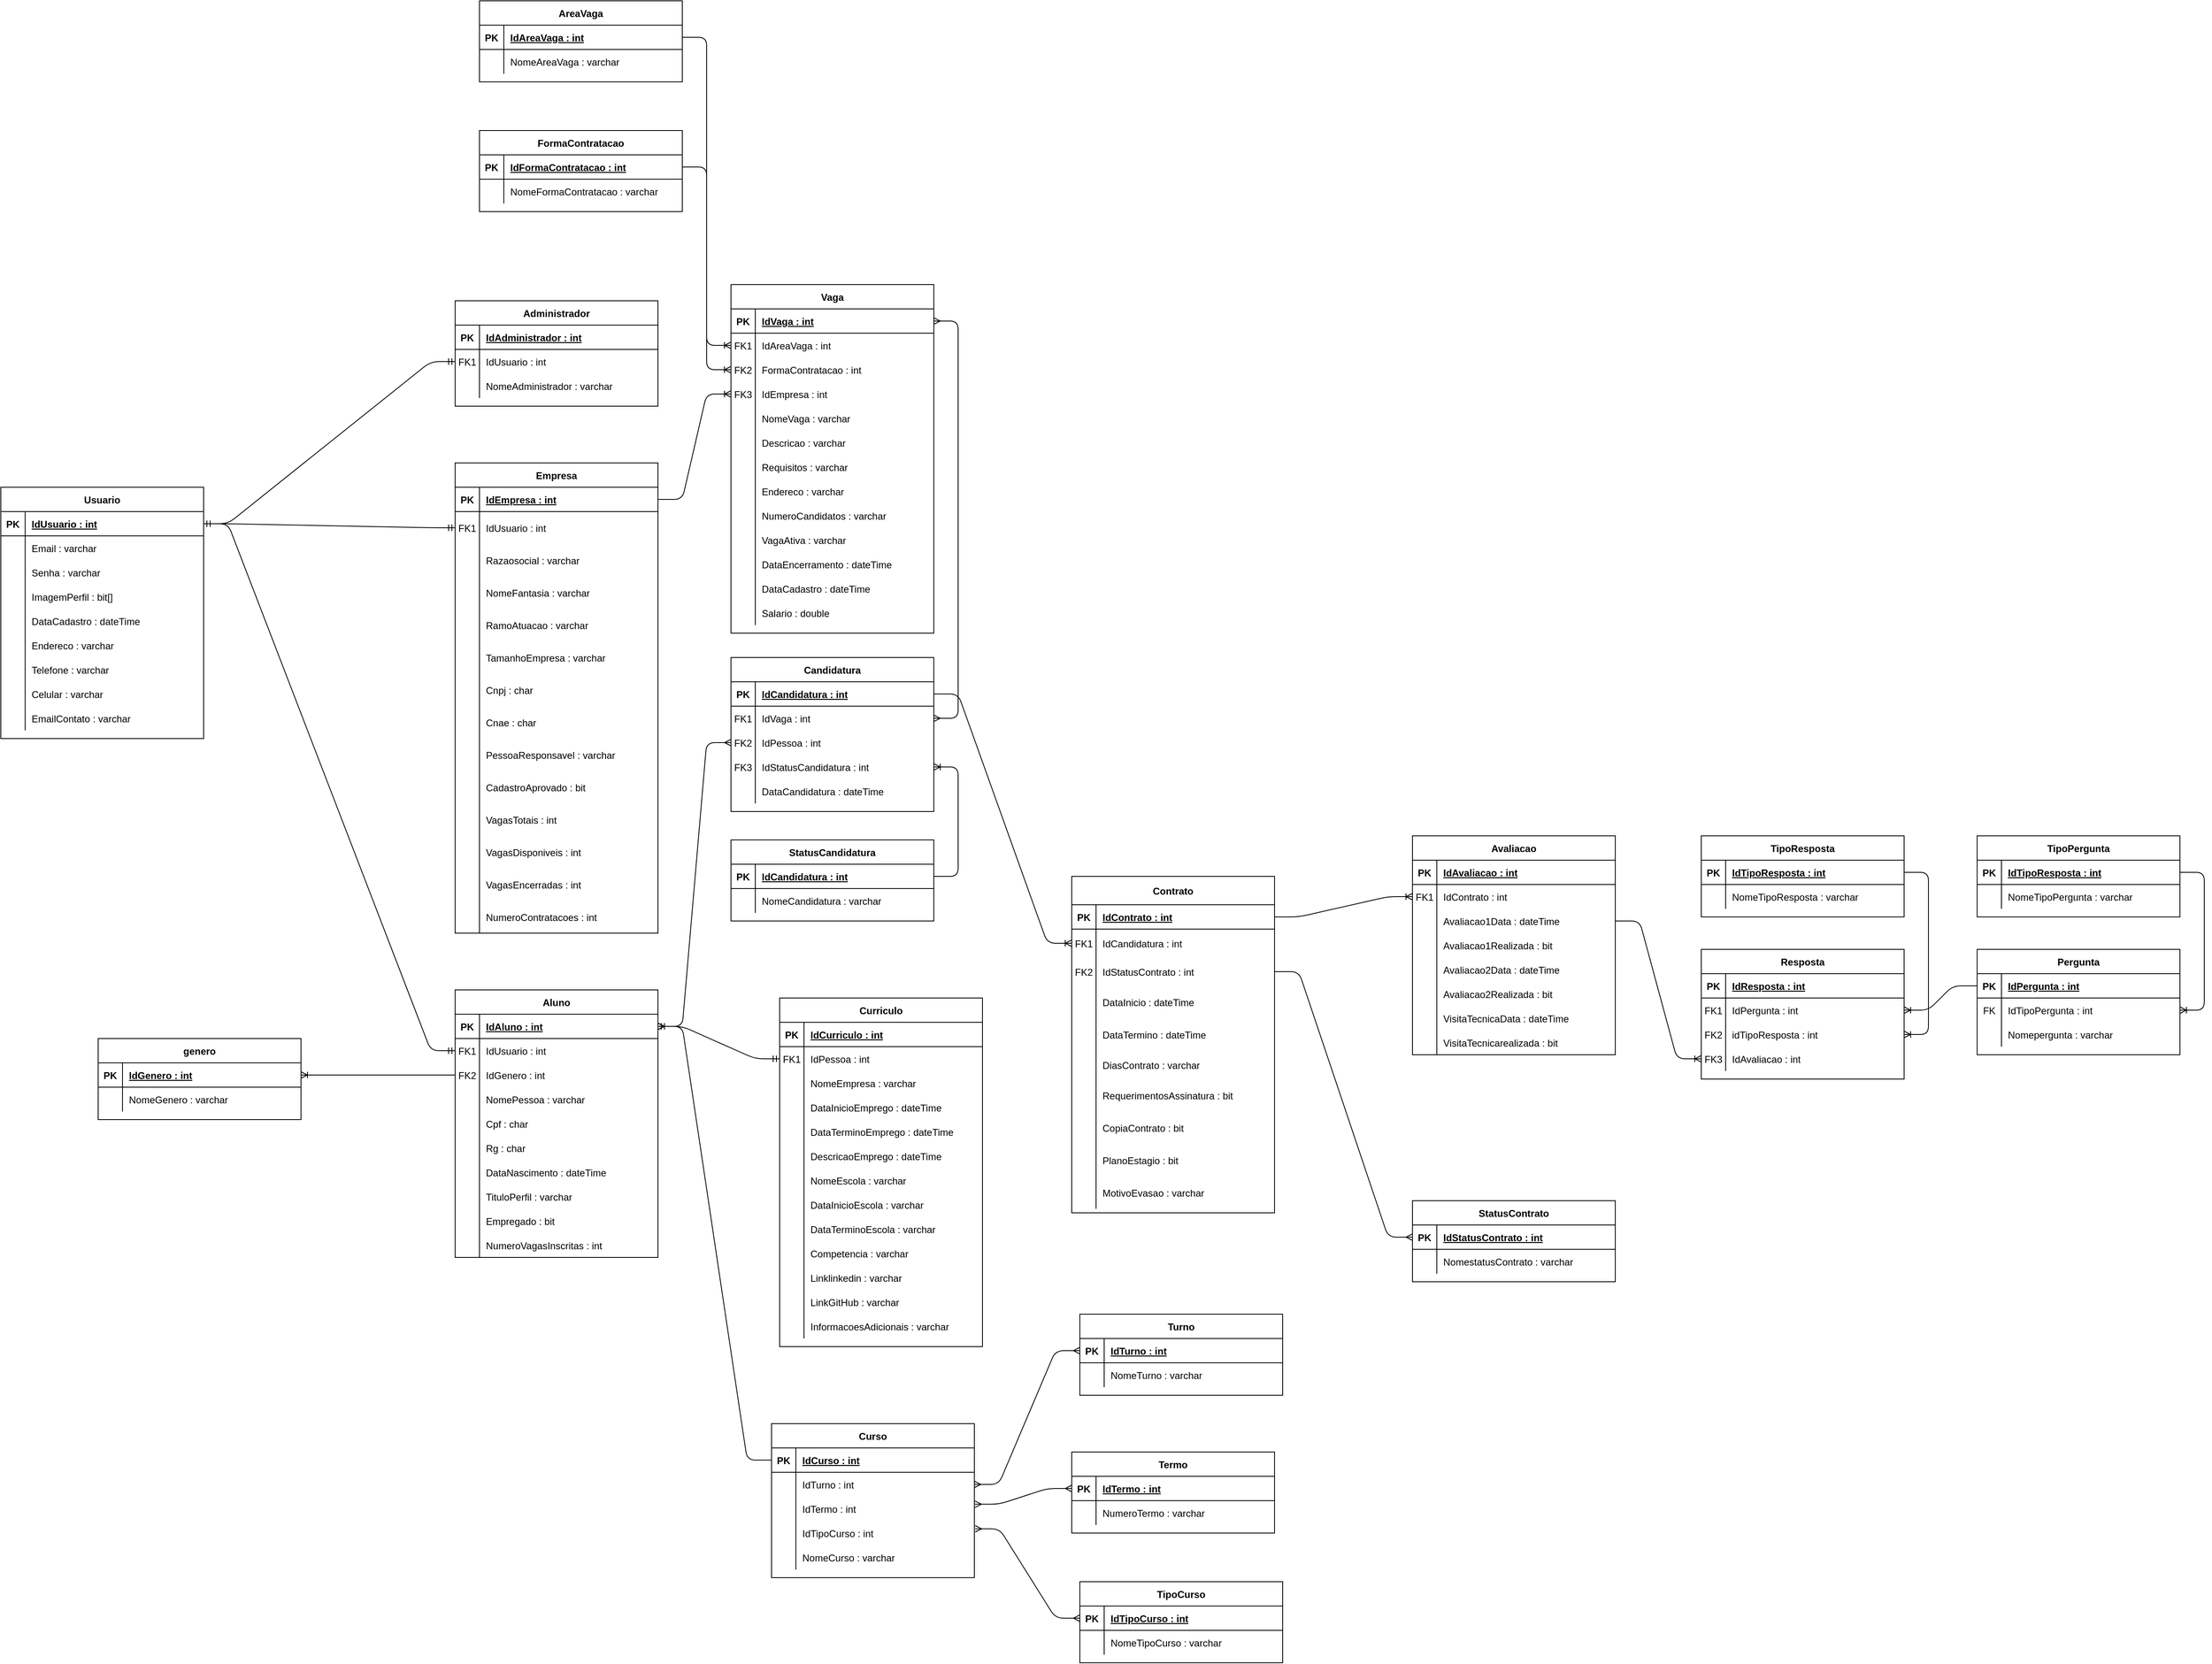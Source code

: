 <mxfile version="13.7.2" type="device"><diagram id="R2lEEEUBdFMjLlhIrx00" name="Page-1"><mxGraphModel dx="3771" dy="3397" grid="1" gridSize="10" guides="1" tooltips="1" connect="1" arrows="1" fold="1" page="1" pageScale="1" pageWidth="850" pageHeight="1100" math="0" shadow="0" extFonts="Permanent Marker^https://fonts.googleapis.com/css?family=Permanent+Marker"><root><mxCell id="0"/><mxCell id="1" parent="0"/><mxCell id="RLmc15alPYE7uFJC3TuW-14" value="" style="shape=partialRectangle;collapsible=0;dropTarget=0;pointerEvents=0;fillColor=none;points=[[0,0.5],[1,0.5]];portConstraint=eastwest;top=0;left=0;right=0;bottom=0;" parent="1" vertex="1"><mxGeometry x="450" y="270" width="250" height="30" as="geometry"/></mxCell><mxCell id="RLmc15alPYE7uFJC3TuW-15" value="" style="shape=partialRectangle;overflow=hidden;connectable=0;fillColor=none;top=0;left=0;bottom=0;right=0;" parent="RLmc15alPYE7uFJC3TuW-14" vertex="1"><mxGeometry width="30" height="30" as="geometry"/></mxCell><mxCell id="RLmc15alPYE7uFJC3TuW-345" value="" style="shape=partialRectangle;overflow=hidden;connectable=0;fillColor=none;top=0;left=0;bottom=0;right=0;" parent="1" vertex="1"><mxGeometry x="810" y="400" width="30" height="30" as="geometry"/></mxCell><mxCell id="RLmc15alPYE7uFJC3TuW-550" value="" style="edgeStyle=entityRelationEdgeStyle;fontSize=12;html=1;endArrow=ERmandOne;startArrow=ERmandOne;exitX=1;exitY=0.5;exitDx=0;exitDy=0;entryX=0;entryY=0.5;entryDx=0;entryDy=0;" parent="1" source="C-vyLk0tnHw3VtMMgP7b-3" target="RLmc15alPYE7uFJC3TuW-5" edge="1"><mxGeometry width="100" height="100" relative="1" as="geometry"><mxPoint x="580" y="60" as="sourcePoint"/><mxPoint x="680" y="-40" as="targetPoint"/></mxGeometry></mxCell><mxCell id="RLmc15alPYE7uFJC3TuW-554" value="" style="edgeStyle=entityRelationEdgeStyle;fontSize=12;html=1;endArrow=ERmandOne;startArrow=ERmandOne;exitX=1;exitY=0.5;exitDx=0;exitDy=0;entryX=0;entryY=0.5;entryDx=0;entryDy=0;" parent="1" source="C-vyLk0tnHw3VtMMgP7b-3" target="RLmc15alPYE7uFJC3TuW-43" edge="1"><mxGeometry width="100" height="100" relative="1" as="geometry"><mxPoint x="570.0" y="280" as="sourcePoint"/><mxPoint x="740.0" y="310" as="targetPoint"/></mxGeometry></mxCell><mxCell id="RLmc15alPYE7uFJC3TuW-555" value="" style="edgeStyle=entityRelationEdgeStyle;fontSize=12;html=1;endArrow=ERmandOne;startArrow=ERmandOne;entryX=0;entryY=0.5;entryDx=0;entryDy=0;exitX=1;exitY=0.5;exitDx=0;exitDy=0;" parent="1" source="C-vyLk0tnHw3VtMMgP7b-3" target="I4Ccg3O406zFfTNsU41--5" edge="1"><mxGeometry width="100" height="100" relative="1" as="geometry"><mxPoint x="590" y="140" as="sourcePoint"/><mxPoint x="900" y="140" as="targetPoint"/></mxGeometry></mxCell><mxCell id="RLmc15alPYE7uFJC3TuW-566" value="" style="edgeStyle=entityRelationEdgeStyle;fontSize=12;html=1;endArrow=ERoneToMany;exitX=1;exitY=0.5;exitDx=0;exitDy=0;entryX=0;entryY=0.5;entryDx=0;entryDy=0;" parent="1" source="I4Ccg3O406zFfTNsU41--75" target="RLmc15alPYE7uFJC3TuW-296" edge="1"><mxGeometry width="100" height="100" relative="1" as="geometry"><mxPoint x="1340" y="-170" as="sourcePoint"/><mxPoint x="1750" y="330" as="targetPoint"/></mxGeometry></mxCell><mxCell id="RLmc15alPYE7uFJC3TuW-567" value="" style="edgeStyle=entityRelationEdgeStyle;fontSize=12;html=1;endArrow=ERoneToMany;exitX=1;exitY=0.5;exitDx=0;exitDy=0;entryX=0;entryY=0.5;entryDx=0;entryDy=0;" parent="1" source="RLmc15alPYE7uFJC3TuW-293" target="RLmc15alPYE7uFJC3TuW-541" edge="1"><mxGeometry width="100" height="100" relative="1" as="geometry"><mxPoint x="1680" y="-170" as="sourcePoint"/><mxPoint x="1770" y="-140" as="targetPoint"/></mxGeometry></mxCell><mxCell id="iuKf2PmDQCjvudprT9pu-3" value="" style="edgeStyle=entityRelationEdgeStyle;fontSize=12;html=1;endArrow=ERoneToMany;exitX=1;exitY=0.5;exitDx=0;exitDy=0;entryX=0;entryY=0.5;entryDx=0;entryDy=0;" parent="1" source="I4Ccg3O406zFfTNsU41--2" target="_eY2aqJwuDguurhG1xh5-344" edge="1"><mxGeometry width="100" height="100" relative="1" as="geometry"><mxPoint x="1151.75" y="95.68" as="sourcePoint"/><mxPoint x="1230" y="-85" as="targetPoint"/></mxGeometry></mxCell><mxCell id="iuKf2PmDQCjvudprT9pu-134" value="" style="edgeStyle=entityRelationEdgeStyle;fontSize=12;html=1;endArrow=ERmandOne;startArrow=ERmandOne;entryX=0;entryY=0.5;entryDx=0;entryDy=0;exitX=1;exitY=0.5;exitDx=0;exitDy=0;" parent="1" source="RLmc15alPYE7uFJC3TuW-40" target="iuKf2PmDQCjvudprT9pu-60" edge="1"><mxGeometry width="100" height="100" relative="1" as="geometry"><mxPoint x="1275" y="1160" as="sourcePoint"/><mxPoint x="1375" y="1060" as="targetPoint"/></mxGeometry></mxCell><mxCell id="RLmc15alPYE7uFJC3TuW-1" value="Administrador" style="shape=table;startSize=30;container=1;collapsible=1;childLayout=tableLayout;fixedRows=1;rowLines=0;fontStyle=1;align=center;resizeLast=1;" parent="1" vertex="1"><mxGeometry x="890" y="-140" width="250" height="130" as="geometry"/></mxCell><mxCell id="RLmc15alPYE7uFJC3TuW-2" value="" style="shape=partialRectangle;collapsible=0;dropTarget=0;pointerEvents=0;fillColor=none;points=[[0,0.5],[1,0.5]];portConstraint=eastwest;top=0;left=0;right=0;bottom=1;" parent="RLmc15alPYE7uFJC3TuW-1" vertex="1"><mxGeometry y="30" width="250" height="30" as="geometry"/></mxCell><mxCell id="RLmc15alPYE7uFJC3TuW-3" value="PK" style="shape=partialRectangle;overflow=hidden;connectable=0;fillColor=none;top=0;left=0;bottom=0;right=0;fontStyle=1;" parent="RLmc15alPYE7uFJC3TuW-2" vertex="1"><mxGeometry width="30" height="30" as="geometry"/></mxCell><mxCell id="RLmc15alPYE7uFJC3TuW-4" value="IdAdministrador : int" style="shape=partialRectangle;overflow=hidden;connectable=0;fillColor=none;top=0;left=0;bottom=0;right=0;align=left;spacingLeft=6;fontStyle=5;" parent="RLmc15alPYE7uFJC3TuW-2" vertex="1"><mxGeometry x="30" width="220" height="30" as="geometry"/></mxCell><mxCell id="RLmc15alPYE7uFJC3TuW-5" value="" style="shape=partialRectangle;collapsible=0;dropTarget=0;pointerEvents=0;fillColor=none;points=[[0,0.5],[1,0.5]];portConstraint=eastwest;top=0;left=0;right=0;bottom=0;" parent="RLmc15alPYE7uFJC3TuW-1" vertex="1"><mxGeometry y="60" width="250" height="30" as="geometry"/></mxCell><mxCell id="RLmc15alPYE7uFJC3TuW-6" value="FK1" style="shape=partialRectangle;overflow=hidden;connectable=0;fillColor=none;top=0;left=0;bottom=0;right=0;" parent="RLmc15alPYE7uFJC3TuW-5" vertex="1"><mxGeometry width="30" height="30" as="geometry"/></mxCell><mxCell id="RLmc15alPYE7uFJC3TuW-7" value="IdUsuario : int" style="shape=partialRectangle;overflow=hidden;connectable=0;fillColor=none;top=0;left=0;bottom=0;right=0;align=left;spacingLeft=6;" parent="RLmc15alPYE7uFJC3TuW-5" vertex="1"><mxGeometry x="30" width="220" height="30" as="geometry"/></mxCell><mxCell id="RLmc15alPYE7uFJC3TuW-8" value="" style="shape=partialRectangle;collapsible=0;dropTarget=0;pointerEvents=0;fillColor=none;points=[[0,0.5],[1,0.5]];portConstraint=eastwest;top=0;left=0;right=0;bottom=0;" parent="RLmc15alPYE7uFJC3TuW-1" vertex="1"><mxGeometry y="90" width="250" height="30" as="geometry"/></mxCell><mxCell id="RLmc15alPYE7uFJC3TuW-9" value="" style="shape=partialRectangle;overflow=hidden;connectable=0;fillColor=none;top=0;left=0;bottom=0;right=0;" parent="RLmc15alPYE7uFJC3TuW-8" vertex="1"><mxGeometry width="30" height="30" as="geometry"/></mxCell><mxCell id="RLmc15alPYE7uFJC3TuW-10" value="NomeAdministrador : varchar" style="shape=partialRectangle;overflow=hidden;connectable=0;fillColor=none;top=0;left=0;bottom=0;right=0;align=left;spacingLeft=6;" parent="RLmc15alPYE7uFJC3TuW-8" vertex="1"><mxGeometry x="30" width="220" height="30" as="geometry"/></mxCell><mxCell id="I4Ccg3O406zFfTNsU41--1" value="Empresa" style="shape=table;startSize=30;container=1;collapsible=1;childLayout=tableLayout;fixedRows=1;rowLines=0;fontStyle=1;align=center;resizeLast=1;" parent="1" vertex="1"><mxGeometry x="890" y="60" width="250" height="580" as="geometry"/></mxCell><mxCell id="I4Ccg3O406zFfTNsU41--2" value="" style="shape=partialRectangle;collapsible=0;dropTarget=0;pointerEvents=0;fillColor=none;points=[[0,0.5],[1,0.5]];portConstraint=eastwest;top=0;left=0;right=0;bottom=1;" parent="I4Ccg3O406zFfTNsU41--1" vertex="1"><mxGeometry y="30" width="250" height="30" as="geometry"/></mxCell><mxCell id="I4Ccg3O406zFfTNsU41--3" value="PK" style="shape=partialRectangle;overflow=hidden;connectable=0;fillColor=none;top=0;left=0;bottom=0;right=0;fontStyle=1;" parent="I4Ccg3O406zFfTNsU41--2" vertex="1"><mxGeometry width="30" height="30" as="geometry"/></mxCell><mxCell id="I4Ccg3O406zFfTNsU41--4" value="IdEmpresa : int" style="shape=partialRectangle;overflow=hidden;connectable=0;fillColor=none;top=0;left=0;bottom=0;right=0;align=left;spacingLeft=6;fontStyle=5;" parent="I4Ccg3O406zFfTNsU41--2" vertex="1"><mxGeometry x="30" width="220" height="30" as="geometry"/></mxCell><mxCell id="I4Ccg3O406zFfTNsU41--5" value="" style="shape=partialRectangle;collapsible=0;dropTarget=0;pointerEvents=0;fillColor=none;points=[[0,0.5],[1,0.5]];portConstraint=eastwest;top=0;left=0;right=0;bottom=0;" parent="I4Ccg3O406zFfTNsU41--1" vertex="1"><mxGeometry y="60" width="250" height="40" as="geometry"/></mxCell><mxCell id="I4Ccg3O406zFfTNsU41--6" value="FK1" style="shape=partialRectangle;overflow=hidden;connectable=0;fillColor=none;top=0;left=0;bottom=0;right=0;" parent="I4Ccg3O406zFfTNsU41--5" vertex="1"><mxGeometry width="30" height="40" as="geometry"/></mxCell><mxCell id="I4Ccg3O406zFfTNsU41--7" value="IdUsuario : int" style="shape=partialRectangle;overflow=hidden;connectable=0;fillColor=none;top=0;left=0;bottom=0;right=0;align=left;spacingLeft=6;" parent="I4Ccg3O406zFfTNsU41--5" vertex="1"><mxGeometry x="30" width="220" height="40" as="geometry"/></mxCell><mxCell id="I4Ccg3O406zFfTNsU41--8" value="" style="shape=partialRectangle;collapsible=0;dropTarget=0;pointerEvents=0;fillColor=none;points=[[0,0.5],[1,0.5]];portConstraint=eastwest;top=0;left=0;right=0;bottom=0;" parent="I4Ccg3O406zFfTNsU41--1" vertex="1"><mxGeometry y="100" width="250" height="40" as="geometry"/></mxCell><mxCell id="I4Ccg3O406zFfTNsU41--9" value="" style="shape=partialRectangle;overflow=hidden;connectable=0;fillColor=none;top=0;left=0;bottom=0;right=0;" parent="I4Ccg3O406zFfTNsU41--8" vertex="1"><mxGeometry width="30" height="40" as="geometry"/></mxCell><mxCell id="I4Ccg3O406zFfTNsU41--10" value="Razaosocial : varchar" style="shape=partialRectangle;overflow=hidden;connectable=0;fillColor=none;top=0;left=0;bottom=0;right=0;align=left;spacingLeft=6;" parent="I4Ccg3O406zFfTNsU41--8" vertex="1"><mxGeometry x="30" width="220" height="40" as="geometry"/></mxCell><mxCell id="I4Ccg3O406zFfTNsU41--11" value="" style="shape=partialRectangle;collapsible=0;dropTarget=0;pointerEvents=0;fillColor=none;points=[[0,0.5],[1,0.5]];portConstraint=eastwest;top=0;left=0;right=0;bottom=0;" parent="I4Ccg3O406zFfTNsU41--1" vertex="1"><mxGeometry y="140" width="250" height="40" as="geometry"/></mxCell><mxCell id="I4Ccg3O406zFfTNsU41--12" value="" style="shape=partialRectangle;overflow=hidden;connectable=0;fillColor=none;top=0;left=0;bottom=0;right=0;" parent="I4Ccg3O406zFfTNsU41--11" vertex="1"><mxGeometry width="30" height="40" as="geometry"/></mxCell><mxCell id="I4Ccg3O406zFfTNsU41--13" value="NomeFantasia : varchar" style="shape=partialRectangle;overflow=hidden;connectable=0;fillColor=none;top=0;left=0;bottom=0;right=0;align=left;spacingLeft=6;" parent="I4Ccg3O406zFfTNsU41--11" vertex="1"><mxGeometry x="30" width="220" height="40" as="geometry"/></mxCell><mxCell id="I4Ccg3O406zFfTNsU41--14" value="" style="shape=partialRectangle;collapsible=0;dropTarget=0;pointerEvents=0;fillColor=none;points=[[0,0.5],[1,0.5]];portConstraint=eastwest;top=0;left=0;right=0;bottom=0;" parent="I4Ccg3O406zFfTNsU41--1" vertex="1"><mxGeometry y="180" width="250" height="40" as="geometry"/></mxCell><mxCell id="I4Ccg3O406zFfTNsU41--15" value="" style="shape=partialRectangle;overflow=hidden;connectable=0;fillColor=none;top=0;left=0;bottom=0;right=0;" parent="I4Ccg3O406zFfTNsU41--14" vertex="1"><mxGeometry width="30" height="40" as="geometry"/></mxCell><mxCell id="I4Ccg3O406zFfTNsU41--16" value="RamoAtuacao : varchar" style="shape=partialRectangle;overflow=hidden;connectable=0;fillColor=none;top=0;left=0;bottom=0;right=0;align=left;spacingLeft=6;" parent="I4Ccg3O406zFfTNsU41--14" vertex="1"><mxGeometry x="30" width="220" height="40" as="geometry"/></mxCell><mxCell id="I4Ccg3O406zFfTNsU41--17" value="" style="shape=partialRectangle;collapsible=0;dropTarget=0;pointerEvents=0;fillColor=none;points=[[0,0.5],[1,0.5]];portConstraint=eastwest;top=0;left=0;right=0;bottom=0;" parent="I4Ccg3O406zFfTNsU41--1" vertex="1"><mxGeometry y="220" width="250" height="40" as="geometry"/></mxCell><mxCell id="I4Ccg3O406zFfTNsU41--18" value="" style="shape=partialRectangle;overflow=hidden;connectable=0;fillColor=none;top=0;left=0;bottom=0;right=0;" parent="I4Ccg3O406zFfTNsU41--17" vertex="1"><mxGeometry width="30" height="40" as="geometry"/></mxCell><mxCell id="I4Ccg3O406zFfTNsU41--19" value="TamanhoEmpresa : varchar" style="shape=partialRectangle;overflow=hidden;connectable=0;fillColor=none;top=0;left=0;bottom=0;right=0;align=left;spacingLeft=6;" parent="I4Ccg3O406zFfTNsU41--17" vertex="1"><mxGeometry x="30" width="220" height="40" as="geometry"/></mxCell><mxCell id="I4Ccg3O406zFfTNsU41--20" value="" style="shape=partialRectangle;collapsible=0;dropTarget=0;pointerEvents=0;fillColor=none;points=[[0,0.5],[1,0.5]];portConstraint=eastwest;top=0;left=0;right=0;bottom=0;" parent="I4Ccg3O406zFfTNsU41--1" vertex="1"><mxGeometry y="260" width="250" height="40" as="geometry"/></mxCell><mxCell id="I4Ccg3O406zFfTNsU41--21" value="" style="shape=partialRectangle;overflow=hidden;connectable=0;fillColor=none;top=0;left=0;bottom=0;right=0;" parent="I4Ccg3O406zFfTNsU41--20" vertex="1"><mxGeometry width="30" height="40" as="geometry"/></mxCell><mxCell id="I4Ccg3O406zFfTNsU41--22" value="Cnpj : char" style="shape=partialRectangle;overflow=hidden;connectable=0;fillColor=none;top=0;left=0;bottom=0;right=0;align=left;spacingLeft=6;" parent="I4Ccg3O406zFfTNsU41--20" vertex="1"><mxGeometry x="30" width="220" height="40" as="geometry"/></mxCell><mxCell id="I4Ccg3O406zFfTNsU41--23" value="" style="shape=partialRectangle;collapsible=0;dropTarget=0;pointerEvents=0;fillColor=none;points=[[0,0.5],[1,0.5]];portConstraint=eastwest;top=0;left=0;right=0;bottom=0;" parent="I4Ccg3O406zFfTNsU41--1" vertex="1"><mxGeometry y="300" width="250" height="40" as="geometry"/></mxCell><mxCell id="I4Ccg3O406zFfTNsU41--24" value="" style="shape=partialRectangle;overflow=hidden;connectable=0;fillColor=none;top=0;left=0;bottom=0;right=0;" parent="I4Ccg3O406zFfTNsU41--23" vertex="1"><mxGeometry width="30" height="40" as="geometry"/></mxCell><mxCell id="I4Ccg3O406zFfTNsU41--25" value="Cnae : char" style="shape=partialRectangle;overflow=hidden;connectable=0;fillColor=none;top=0;left=0;bottom=0;right=0;align=left;spacingLeft=6;" parent="I4Ccg3O406zFfTNsU41--23" vertex="1"><mxGeometry x="30" width="220" height="40" as="geometry"/></mxCell><mxCell id="I4Ccg3O406zFfTNsU41--26" value="" style="shape=partialRectangle;collapsible=0;dropTarget=0;pointerEvents=0;fillColor=none;points=[[0,0.5],[1,0.5]];portConstraint=eastwest;top=0;left=0;right=0;bottom=0;" parent="I4Ccg3O406zFfTNsU41--1" vertex="1"><mxGeometry y="340" width="250" height="40" as="geometry"/></mxCell><mxCell id="I4Ccg3O406zFfTNsU41--27" value="" style="shape=partialRectangle;overflow=hidden;connectable=0;fillColor=none;top=0;left=0;bottom=0;right=0;" parent="I4Ccg3O406zFfTNsU41--26" vertex="1"><mxGeometry width="30" height="40" as="geometry"/></mxCell><mxCell id="I4Ccg3O406zFfTNsU41--28" value="PessoaResponsavel : varchar" style="shape=partialRectangle;overflow=hidden;connectable=0;fillColor=none;top=0;left=0;bottom=0;right=0;align=left;spacingLeft=6;" parent="I4Ccg3O406zFfTNsU41--26" vertex="1"><mxGeometry x="30" width="220" height="40" as="geometry"/></mxCell><mxCell id="NXXmpuNStO6aqLdILa6V-1" value="" style="shape=partialRectangle;collapsible=0;dropTarget=0;pointerEvents=0;fillColor=none;points=[[0,0.5],[1,0.5]];portConstraint=eastwest;top=0;left=0;right=0;bottom=0;" parent="I4Ccg3O406zFfTNsU41--1" vertex="1"><mxGeometry y="380" width="250" height="40" as="geometry"/></mxCell><mxCell id="NXXmpuNStO6aqLdILa6V-2" value="" style="shape=partialRectangle;overflow=hidden;connectable=0;fillColor=none;top=0;left=0;bottom=0;right=0;" parent="NXXmpuNStO6aqLdILa6V-1" vertex="1"><mxGeometry width="30" height="40" as="geometry"/></mxCell><mxCell id="NXXmpuNStO6aqLdILa6V-3" value="CadastroAprovado : bit" style="shape=partialRectangle;overflow=hidden;connectable=0;fillColor=none;top=0;left=0;bottom=0;right=0;align=left;spacingLeft=6;" parent="NXXmpuNStO6aqLdILa6V-1" vertex="1"><mxGeometry x="30" width="220" height="40" as="geometry"/></mxCell><mxCell id="I4Ccg3O406zFfTNsU41--29" value="" style="shape=partialRectangle;collapsible=0;dropTarget=0;pointerEvents=0;fillColor=none;points=[[0,0.5],[1,0.5]];portConstraint=eastwest;top=0;left=0;right=0;bottom=0;" parent="I4Ccg3O406zFfTNsU41--1" vertex="1"><mxGeometry y="420" width="250" height="40" as="geometry"/></mxCell><mxCell id="I4Ccg3O406zFfTNsU41--30" value="" style="shape=partialRectangle;overflow=hidden;connectable=0;fillColor=none;top=0;left=0;bottom=0;right=0;" parent="I4Ccg3O406zFfTNsU41--29" vertex="1"><mxGeometry width="30" height="40" as="geometry"/></mxCell><mxCell id="I4Ccg3O406zFfTNsU41--31" value="VagasTotais : int" style="shape=partialRectangle;overflow=hidden;connectable=0;fillColor=none;top=0;left=0;bottom=0;right=0;align=left;spacingLeft=6;" parent="I4Ccg3O406zFfTNsU41--29" vertex="1"><mxGeometry x="30" width="220" height="40" as="geometry"/></mxCell><mxCell id="I4Ccg3O406zFfTNsU41--32" value="" style="shape=partialRectangle;collapsible=0;dropTarget=0;pointerEvents=0;fillColor=none;points=[[0,0.5],[1,0.5]];portConstraint=eastwest;top=0;left=0;right=0;bottom=0;" parent="I4Ccg3O406zFfTNsU41--1" vertex="1"><mxGeometry y="460" width="250" height="40" as="geometry"/></mxCell><mxCell id="I4Ccg3O406zFfTNsU41--33" value="" style="shape=partialRectangle;overflow=hidden;connectable=0;fillColor=none;top=0;left=0;bottom=0;right=0;" parent="I4Ccg3O406zFfTNsU41--32" vertex="1"><mxGeometry width="30" height="40" as="geometry"/></mxCell><mxCell id="I4Ccg3O406zFfTNsU41--34" value="VagasDisponiveis : int" style="shape=partialRectangle;overflow=hidden;connectable=0;fillColor=none;top=0;left=0;bottom=0;right=0;align=left;spacingLeft=6;" parent="I4Ccg3O406zFfTNsU41--32" vertex="1"><mxGeometry x="30" width="220" height="40" as="geometry"/></mxCell><mxCell id="I4Ccg3O406zFfTNsU41--68" value="" style="shape=partialRectangle;collapsible=0;dropTarget=0;pointerEvents=0;fillColor=none;points=[[0,0.5],[1,0.5]];portConstraint=eastwest;top=0;left=0;right=0;bottom=0;" parent="I4Ccg3O406zFfTNsU41--1" vertex="1"><mxGeometry y="500" width="250" height="40" as="geometry"/></mxCell><mxCell id="I4Ccg3O406zFfTNsU41--69" value="" style="shape=partialRectangle;overflow=hidden;connectable=0;fillColor=none;top=0;left=0;bottom=0;right=0;" parent="I4Ccg3O406zFfTNsU41--68" vertex="1"><mxGeometry width="30" height="40" as="geometry"/></mxCell><mxCell id="I4Ccg3O406zFfTNsU41--70" value="VagasEncerradas : int" style="shape=partialRectangle;overflow=hidden;connectable=0;fillColor=none;top=0;left=0;bottom=0;right=0;align=left;spacingLeft=6;" parent="I4Ccg3O406zFfTNsU41--68" vertex="1"><mxGeometry x="30" width="220" height="40" as="geometry"/></mxCell><mxCell id="I4Ccg3O406zFfTNsU41--71" value="" style="shape=partialRectangle;collapsible=0;dropTarget=0;pointerEvents=0;fillColor=none;points=[[0,0.5],[1,0.5]];portConstraint=eastwest;top=0;left=0;right=0;bottom=0;" parent="I4Ccg3O406zFfTNsU41--1" vertex="1"><mxGeometry y="540" width="250" height="40" as="geometry"/></mxCell><mxCell id="I4Ccg3O406zFfTNsU41--72" value="" style="shape=partialRectangle;overflow=hidden;connectable=0;fillColor=none;top=0;left=0;bottom=0;right=0;" parent="I4Ccg3O406zFfTNsU41--71" vertex="1"><mxGeometry width="30" height="40" as="geometry"/></mxCell><mxCell id="I4Ccg3O406zFfTNsU41--73" value="NumeroContratacoes : int" style="shape=partialRectangle;overflow=hidden;connectable=0;fillColor=none;top=0;left=0;bottom=0;right=0;align=left;spacingLeft=6;" parent="I4Ccg3O406zFfTNsU41--71" vertex="1"><mxGeometry x="30" width="220" height="40" as="geometry"/></mxCell><mxCell id="RLmc15alPYE7uFJC3TuW-39" value="Aluno" style="shape=table;startSize=30;container=1;collapsible=1;childLayout=tableLayout;fixedRows=1;rowLines=0;fontStyle=1;align=center;resizeLast=1;" parent="1" vertex="1"><mxGeometry x="890" y="710" width="250" height="330" as="geometry"/></mxCell><mxCell id="RLmc15alPYE7uFJC3TuW-40" value="" style="shape=partialRectangle;collapsible=0;dropTarget=0;pointerEvents=0;fillColor=none;points=[[0,0.5],[1,0.5]];portConstraint=eastwest;top=0;left=0;right=0;bottom=1;" parent="RLmc15alPYE7uFJC3TuW-39" vertex="1"><mxGeometry y="30" width="250" height="30" as="geometry"/></mxCell><mxCell id="RLmc15alPYE7uFJC3TuW-41" value="PK" style="shape=partialRectangle;overflow=hidden;connectable=0;fillColor=none;top=0;left=0;bottom=0;right=0;fontStyle=1;" parent="RLmc15alPYE7uFJC3TuW-40" vertex="1"><mxGeometry width="30" height="30" as="geometry"/></mxCell><mxCell id="RLmc15alPYE7uFJC3TuW-42" value="IdAluno : int" style="shape=partialRectangle;overflow=hidden;connectable=0;fillColor=none;top=0;left=0;bottom=0;right=0;align=left;spacingLeft=6;fontStyle=5;" parent="RLmc15alPYE7uFJC3TuW-40" vertex="1"><mxGeometry x="30" width="220" height="30" as="geometry"/></mxCell><mxCell id="RLmc15alPYE7uFJC3TuW-43" value="" style="shape=partialRectangle;collapsible=0;dropTarget=0;pointerEvents=0;fillColor=none;points=[[0,0.5],[1,0.5]];portConstraint=eastwest;top=0;left=0;right=0;bottom=0;" parent="RLmc15alPYE7uFJC3TuW-39" vertex="1"><mxGeometry y="60" width="250" height="30" as="geometry"/></mxCell><mxCell id="RLmc15alPYE7uFJC3TuW-44" value="FK1" style="shape=partialRectangle;overflow=hidden;connectable=0;fillColor=none;top=0;left=0;bottom=0;right=0;" parent="RLmc15alPYE7uFJC3TuW-43" vertex="1"><mxGeometry width="30" height="30" as="geometry"/></mxCell><mxCell id="RLmc15alPYE7uFJC3TuW-45" value="IdUsuario : int" style="shape=partialRectangle;overflow=hidden;connectable=0;fillColor=none;top=0;left=0;bottom=0;right=0;align=left;spacingLeft=6;" parent="RLmc15alPYE7uFJC3TuW-43" vertex="1"><mxGeometry x="30" width="220" height="30" as="geometry"/></mxCell><mxCell id="I4Ccg3O406zFfTNsU41--109" value="" style="shape=partialRectangle;collapsible=0;dropTarget=0;pointerEvents=0;fillColor=none;points=[[0,0.5],[1,0.5]];portConstraint=eastwest;top=0;left=0;right=0;bottom=0;" parent="RLmc15alPYE7uFJC3TuW-39" vertex="1"><mxGeometry y="90" width="250" height="30" as="geometry"/></mxCell><mxCell id="I4Ccg3O406zFfTNsU41--110" value="FK2" style="shape=partialRectangle;overflow=hidden;connectable=0;fillColor=none;top=0;left=0;bottom=0;right=0;" parent="I4Ccg3O406zFfTNsU41--109" vertex="1"><mxGeometry width="30" height="30" as="geometry"/></mxCell><mxCell id="I4Ccg3O406zFfTNsU41--111" value="IdGenero : int" style="shape=partialRectangle;overflow=hidden;connectable=0;fillColor=none;top=0;left=0;bottom=0;right=0;align=left;spacingLeft=6;" parent="I4Ccg3O406zFfTNsU41--109" vertex="1"><mxGeometry x="30" width="220" height="30" as="geometry"/></mxCell><mxCell id="RLmc15alPYE7uFJC3TuW-46" value="" style="shape=partialRectangle;collapsible=0;dropTarget=0;pointerEvents=0;fillColor=none;points=[[0,0.5],[1,0.5]];portConstraint=eastwest;top=0;left=0;right=0;bottom=0;" parent="RLmc15alPYE7uFJC3TuW-39" vertex="1"><mxGeometry y="120" width="250" height="30" as="geometry"/></mxCell><mxCell id="RLmc15alPYE7uFJC3TuW-47" value="" style="shape=partialRectangle;overflow=hidden;connectable=0;fillColor=none;top=0;left=0;bottom=0;right=0;" parent="RLmc15alPYE7uFJC3TuW-46" vertex="1"><mxGeometry width="30" height="30" as="geometry"/></mxCell><mxCell id="RLmc15alPYE7uFJC3TuW-48" value="NomePessoa : varchar" style="shape=partialRectangle;overflow=hidden;connectable=0;fillColor=none;top=0;left=0;bottom=0;right=0;align=left;spacingLeft=6;" parent="RLmc15alPYE7uFJC3TuW-46" vertex="1"><mxGeometry x="30" width="220" height="30" as="geometry"/></mxCell><mxCell id="RLmc15alPYE7uFJC3TuW-49" value="" style="shape=partialRectangle;collapsible=0;dropTarget=0;pointerEvents=0;fillColor=none;points=[[0,0.5],[1,0.5]];portConstraint=eastwest;top=0;left=0;right=0;bottom=0;" parent="RLmc15alPYE7uFJC3TuW-39" vertex="1"><mxGeometry y="150" width="250" height="30" as="geometry"/></mxCell><mxCell id="RLmc15alPYE7uFJC3TuW-50" value="" style="shape=partialRectangle;overflow=hidden;connectable=0;fillColor=none;top=0;left=0;bottom=0;right=0;" parent="RLmc15alPYE7uFJC3TuW-49" vertex="1"><mxGeometry width="30" height="30" as="geometry"/></mxCell><mxCell id="RLmc15alPYE7uFJC3TuW-51" value="Cpf : char" style="shape=partialRectangle;overflow=hidden;connectable=0;fillColor=none;top=0;left=0;bottom=0;right=0;align=left;spacingLeft=6;" parent="RLmc15alPYE7uFJC3TuW-49" vertex="1"><mxGeometry x="30" width="220" height="30" as="geometry"/></mxCell><mxCell id="RLmc15alPYE7uFJC3TuW-203" value="" style="shape=partialRectangle;collapsible=0;dropTarget=0;pointerEvents=0;fillColor=none;points=[[0,0.5],[1,0.5]];portConstraint=eastwest;top=0;left=0;right=0;bottom=0;" parent="RLmc15alPYE7uFJC3TuW-39" vertex="1"><mxGeometry y="180" width="250" height="30" as="geometry"/></mxCell><mxCell id="RLmc15alPYE7uFJC3TuW-204" value="" style="shape=partialRectangle;overflow=hidden;connectable=0;fillColor=none;top=0;left=0;bottom=0;right=0;" parent="RLmc15alPYE7uFJC3TuW-203" vertex="1"><mxGeometry width="30" height="30" as="geometry"/></mxCell><mxCell id="RLmc15alPYE7uFJC3TuW-205" value="Rg : char" style="shape=partialRectangle;overflow=hidden;connectable=0;fillColor=none;top=0;left=0;bottom=0;right=0;align=left;spacingLeft=6;" parent="RLmc15alPYE7uFJC3TuW-203" vertex="1"><mxGeometry x="30" width="220" height="30" as="geometry"/></mxCell><mxCell id="RLmc15alPYE7uFJC3TuW-78" value="" style="shape=partialRectangle;collapsible=0;dropTarget=0;pointerEvents=0;fillColor=none;points=[[0,0.5],[1,0.5]];portConstraint=eastwest;top=0;left=0;right=0;bottom=0;" parent="RLmc15alPYE7uFJC3TuW-39" vertex="1"><mxGeometry y="210" width="250" height="30" as="geometry"/></mxCell><mxCell id="RLmc15alPYE7uFJC3TuW-79" value="" style="shape=partialRectangle;overflow=hidden;connectable=0;fillColor=none;top=0;left=0;bottom=0;right=0;" parent="RLmc15alPYE7uFJC3TuW-78" vertex="1"><mxGeometry width="30" height="30" as="geometry"/></mxCell><mxCell id="RLmc15alPYE7uFJC3TuW-80" value="DataNascimento : dateTime" style="shape=partialRectangle;overflow=hidden;connectable=0;fillColor=none;top=0;left=0;bottom=0;right=0;align=left;spacingLeft=6;" parent="RLmc15alPYE7uFJC3TuW-78" vertex="1"><mxGeometry x="30" width="220" height="30" as="geometry"/></mxCell><mxCell id="RLmc15alPYE7uFJC3TuW-87" value="" style="shape=partialRectangle;collapsible=0;dropTarget=0;pointerEvents=0;fillColor=none;points=[[0,0.5],[1,0.5]];portConstraint=eastwest;top=0;left=0;right=0;bottom=0;" parent="RLmc15alPYE7uFJC3TuW-39" vertex="1"><mxGeometry y="240" width="250" height="30" as="geometry"/></mxCell><mxCell id="RLmc15alPYE7uFJC3TuW-88" value="" style="shape=partialRectangle;overflow=hidden;connectable=0;fillColor=none;top=0;left=0;bottom=0;right=0;" parent="RLmc15alPYE7uFJC3TuW-87" vertex="1"><mxGeometry width="30" height="30" as="geometry"/></mxCell><mxCell id="RLmc15alPYE7uFJC3TuW-89" value="TituloPerfil : varchar" style="shape=partialRectangle;overflow=hidden;connectable=0;fillColor=none;top=0;left=0;bottom=0;right=0;align=left;spacingLeft=6;" parent="RLmc15alPYE7uFJC3TuW-87" vertex="1"><mxGeometry x="30" width="220" height="30" as="geometry"/></mxCell><mxCell id="RLmc15alPYE7uFJC3TuW-90" value="" style="shape=partialRectangle;collapsible=0;dropTarget=0;pointerEvents=0;fillColor=none;points=[[0,0.5],[1,0.5]];portConstraint=eastwest;top=0;left=0;right=0;bottom=0;" parent="RLmc15alPYE7uFJC3TuW-39" vertex="1"><mxGeometry y="270" width="250" height="30" as="geometry"/></mxCell><mxCell id="RLmc15alPYE7uFJC3TuW-91" value="" style="shape=partialRectangle;overflow=hidden;connectable=0;fillColor=none;top=0;left=0;bottom=0;right=0;" parent="RLmc15alPYE7uFJC3TuW-90" vertex="1"><mxGeometry width="30" height="30" as="geometry"/></mxCell><mxCell id="RLmc15alPYE7uFJC3TuW-92" value="Empregado : bit" style="shape=partialRectangle;overflow=hidden;connectable=0;fillColor=none;top=0;left=0;bottom=0;right=0;align=left;spacingLeft=6;" parent="RLmc15alPYE7uFJC3TuW-90" vertex="1"><mxGeometry x="30" width="220" height="30" as="geometry"/></mxCell><mxCell id="RLmc15alPYE7uFJC3TuW-93" value="" style="shape=partialRectangle;collapsible=0;dropTarget=0;pointerEvents=0;fillColor=none;points=[[0,0.5],[1,0.5]];portConstraint=eastwest;top=0;left=0;right=0;bottom=0;" parent="RLmc15alPYE7uFJC3TuW-39" vertex="1"><mxGeometry y="300" width="250" height="30" as="geometry"/></mxCell><mxCell id="RLmc15alPYE7uFJC3TuW-94" value="" style="shape=partialRectangle;overflow=hidden;connectable=0;fillColor=none;top=0;left=0;bottom=0;right=0;" parent="RLmc15alPYE7uFJC3TuW-93" vertex="1"><mxGeometry width="30" height="30" as="geometry"/></mxCell><mxCell id="RLmc15alPYE7uFJC3TuW-95" value="NumeroVagasInscritas : int" style="shape=partialRectangle;overflow=hidden;connectable=0;fillColor=none;top=0;left=0;bottom=0;right=0;align=left;spacingLeft=6;" parent="RLmc15alPYE7uFJC3TuW-93" vertex="1"><mxGeometry x="30" width="220" height="30" as="geometry"/></mxCell><mxCell id="I4Ccg3O406zFfTNsU41--92" value="" style="edgeStyle=entityRelationEdgeStyle;fontSize=12;html=1;endArrow=ERmany;startArrow=ERmany;exitX=1;exitY=0.5;exitDx=0;exitDy=0;entryX=0;entryY=0.5;entryDx=0;entryDy=0;" parent="1" source="RLmc15alPYE7uFJC3TuW-40" target="I4Ccg3O406zFfTNsU41--81" edge="1"><mxGeometry width="100" height="100" relative="1" as="geometry"><mxPoint x="1230" y="30" as="sourcePoint"/><mxPoint x="1295" y="540" as="targetPoint"/></mxGeometry></mxCell><mxCell id="I4Ccg3O406zFfTNsU41--112" value="" style="edgeStyle=entityRelationEdgeStyle;fontSize=12;html=1;endArrow=none;endFill=0;startArrow=ERoneToMany;startFill=0;exitX=1;exitY=0.5;exitDx=0;exitDy=0;" parent="1" source="I4Ccg3O406zFfTNsU41--94" target="I4Ccg3O406zFfTNsU41--109" edge="1"><mxGeometry width="100" height="100" relative="1" as="geometry"><mxPoint x="590" y="889.17" as="sourcePoint"/><mxPoint x="750" y="889.17" as="targetPoint"/></mxGeometry></mxCell><mxCell id="C-vyLk0tnHw3VtMMgP7b-2" value="Usuario" style="shape=table;startSize=30;container=1;collapsible=1;childLayout=tableLayout;fixedRows=1;rowLines=0;fontStyle=1;align=center;resizeLast=1;" parent="1" vertex="1"><mxGeometry x="330" y="90" width="250" height="310" as="geometry"/></mxCell><mxCell id="C-vyLk0tnHw3VtMMgP7b-3" value="" style="shape=partialRectangle;collapsible=0;dropTarget=0;pointerEvents=0;fillColor=none;points=[[0,0.5],[1,0.5]];portConstraint=eastwest;top=0;left=0;right=0;bottom=1;" parent="C-vyLk0tnHw3VtMMgP7b-2" vertex="1"><mxGeometry y="30" width="250" height="30" as="geometry"/></mxCell><mxCell id="C-vyLk0tnHw3VtMMgP7b-4" value="PK" style="shape=partialRectangle;overflow=hidden;connectable=0;fillColor=none;top=0;left=0;bottom=0;right=0;fontStyle=1;" parent="C-vyLk0tnHw3VtMMgP7b-3" vertex="1"><mxGeometry width="30" height="30" as="geometry"/></mxCell><mxCell id="C-vyLk0tnHw3VtMMgP7b-5" value="IdUsuario : int" style="shape=partialRectangle;overflow=hidden;connectable=0;fillColor=none;top=0;left=0;bottom=0;right=0;align=left;spacingLeft=6;fontStyle=5;" parent="C-vyLk0tnHw3VtMMgP7b-3" vertex="1"><mxGeometry x="30" width="220" height="30" as="geometry"/></mxCell><mxCell id="C-vyLk0tnHw3VtMMgP7b-6" value="" style="shape=partialRectangle;collapsible=0;dropTarget=0;pointerEvents=0;fillColor=none;points=[[0,0.5],[1,0.5]];portConstraint=eastwest;top=0;left=0;right=0;bottom=0;" parent="C-vyLk0tnHw3VtMMgP7b-2" vertex="1"><mxGeometry y="60" width="250" height="30" as="geometry"/></mxCell><mxCell id="C-vyLk0tnHw3VtMMgP7b-7" value="" style="shape=partialRectangle;overflow=hidden;connectable=0;fillColor=none;top=0;left=0;bottom=0;right=0;" parent="C-vyLk0tnHw3VtMMgP7b-6" vertex="1"><mxGeometry width="30" height="30" as="geometry"/></mxCell><mxCell id="C-vyLk0tnHw3VtMMgP7b-8" value="Email : varchar" style="shape=partialRectangle;overflow=hidden;connectable=0;fillColor=none;top=0;left=0;bottom=0;right=0;align=left;spacingLeft=6;" parent="C-vyLk0tnHw3VtMMgP7b-6" vertex="1"><mxGeometry x="30" width="220" height="30" as="geometry"/></mxCell><mxCell id="C-vyLk0tnHw3VtMMgP7b-9" value="" style="shape=partialRectangle;collapsible=0;dropTarget=0;pointerEvents=0;fillColor=none;points=[[0,0.5],[1,0.5]];portConstraint=eastwest;top=0;left=0;right=0;bottom=0;" parent="C-vyLk0tnHw3VtMMgP7b-2" vertex="1"><mxGeometry y="90" width="250" height="30" as="geometry"/></mxCell><mxCell id="C-vyLk0tnHw3VtMMgP7b-10" value="" style="shape=partialRectangle;overflow=hidden;connectable=0;fillColor=none;top=0;left=0;bottom=0;right=0;" parent="C-vyLk0tnHw3VtMMgP7b-9" vertex="1"><mxGeometry width="30" height="30" as="geometry"/></mxCell><mxCell id="C-vyLk0tnHw3VtMMgP7b-11" value="Senha : varchar" style="shape=partialRectangle;overflow=hidden;connectable=0;fillColor=none;top=0;left=0;bottom=0;right=0;align=left;spacingLeft=6;" parent="C-vyLk0tnHw3VtMMgP7b-9" vertex="1"><mxGeometry x="30" width="220" height="30" as="geometry"/></mxCell><mxCell id="RLmc15alPYE7uFJC3TuW-11" value="" style="shape=partialRectangle;collapsible=0;dropTarget=0;pointerEvents=0;fillColor=none;points=[[0,0.5],[1,0.5]];portConstraint=eastwest;top=0;left=0;right=0;bottom=0;" parent="C-vyLk0tnHw3VtMMgP7b-2" vertex="1"><mxGeometry y="120" width="250" height="30" as="geometry"/></mxCell><mxCell id="RLmc15alPYE7uFJC3TuW-12" value="" style="shape=partialRectangle;overflow=hidden;connectable=0;fillColor=none;top=0;left=0;bottom=0;right=0;" parent="RLmc15alPYE7uFJC3TuW-11" vertex="1"><mxGeometry width="30" height="30" as="geometry"/></mxCell><mxCell id="RLmc15alPYE7uFJC3TuW-13" value="ImagemPerfil : bit[]" style="shape=partialRectangle;overflow=hidden;connectable=0;fillColor=none;top=0;left=0;bottom=0;right=0;align=left;spacingLeft=6;" parent="RLmc15alPYE7uFJC3TuW-11" vertex="1"><mxGeometry x="30" width="220" height="30" as="geometry"/></mxCell><mxCell id="RLmc15alPYE7uFJC3TuW-17" value="" style="shape=partialRectangle;collapsible=0;dropTarget=0;pointerEvents=0;fillColor=none;points=[[0,0.5],[1,0.5]];portConstraint=eastwest;top=0;left=0;right=0;bottom=0;" parent="C-vyLk0tnHw3VtMMgP7b-2" vertex="1"><mxGeometry y="150" width="250" height="30" as="geometry"/></mxCell><mxCell id="RLmc15alPYE7uFJC3TuW-18" value="" style="shape=partialRectangle;overflow=hidden;connectable=0;fillColor=none;top=0;left=0;bottom=0;right=0;" parent="RLmc15alPYE7uFJC3TuW-17" vertex="1"><mxGeometry width="30" height="30" as="geometry"/></mxCell><mxCell id="RLmc15alPYE7uFJC3TuW-19" value="DataCadastro : dateTime" style="shape=partialRectangle;overflow=hidden;connectable=0;fillColor=none;top=0;left=0;bottom=0;right=0;align=left;spacingLeft=6;" parent="RLmc15alPYE7uFJC3TuW-17" vertex="1"><mxGeometry x="30" width="220" height="30" as="geometry"/></mxCell><mxCell id="RLmc15alPYE7uFJC3TuW-194" value="" style="shape=partialRectangle;collapsible=0;dropTarget=0;pointerEvents=0;fillColor=none;points=[[0,0.5],[1,0.5]];portConstraint=eastwest;top=0;left=0;right=0;bottom=0;" parent="C-vyLk0tnHw3VtMMgP7b-2" vertex="1"><mxGeometry y="180" width="250" height="30" as="geometry"/></mxCell><mxCell id="RLmc15alPYE7uFJC3TuW-195" value="" style="shape=partialRectangle;overflow=hidden;connectable=0;fillColor=none;top=0;left=0;bottom=0;right=0;" parent="RLmc15alPYE7uFJC3TuW-194" vertex="1"><mxGeometry width="30" height="30" as="geometry"/></mxCell><mxCell id="RLmc15alPYE7uFJC3TuW-196" value="Endereco : varchar" style="shape=partialRectangle;overflow=hidden;connectable=0;fillColor=none;top=0;left=0;bottom=0;right=0;align=left;spacingLeft=6;" parent="RLmc15alPYE7uFJC3TuW-194" vertex="1"><mxGeometry x="30" width="220" height="30" as="geometry"/></mxCell><mxCell id="RLmc15alPYE7uFJC3TuW-206" value="" style="shape=partialRectangle;collapsible=0;dropTarget=0;pointerEvents=0;fillColor=none;points=[[0,0.5],[1,0.5]];portConstraint=eastwest;top=0;left=0;right=0;bottom=0;" parent="C-vyLk0tnHw3VtMMgP7b-2" vertex="1"><mxGeometry y="210" width="250" height="30" as="geometry"/></mxCell><mxCell id="RLmc15alPYE7uFJC3TuW-207" value="" style="shape=partialRectangle;overflow=hidden;connectable=0;fillColor=none;top=0;left=0;bottom=0;right=0;" parent="RLmc15alPYE7uFJC3TuW-206" vertex="1"><mxGeometry width="30" height="30" as="geometry"/></mxCell><mxCell id="RLmc15alPYE7uFJC3TuW-208" value="Telefone : varchar" style="shape=partialRectangle;overflow=hidden;connectable=0;fillColor=none;top=0;left=0;bottom=0;right=0;align=left;spacingLeft=6;" parent="RLmc15alPYE7uFJC3TuW-206" vertex="1"><mxGeometry x="30" width="220" height="30" as="geometry"/></mxCell><mxCell id="RLmc15alPYE7uFJC3TuW-209" value="" style="shape=partialRectangle;collapsible=0;dropTarget=0;pointerEvents=0;fillColor=none;points=[[0,0.5],[1,0.5]];portConstraint=eastwest;top=0;left=0;right=0;bottom=0;" parent="C-vyLk0tnHw3VtMMgP7b-2" vertex="1"><mxGeometry y="240" width="250" height="30" as="geometry"/></mxCell><mxCell id="RLmc15alPYE7uFJC3TuW-210" value="" style="shape=partialRectangle;overflow=hidden;connectable=0;fillColor=none;top=0;left=0;bottom=0;right=0;" parent="RLmc15alPYE7uFJC3TuW-209" vertex="1"><mxGeometry width="30" height="30" as="geometry"/></mxCell><mxCell id="RLmc15alPYE7uFJC3TuW-211" value="Celular : varchar" style="shape=partialRectangle;overflow=hidden;connectable=0;fillColor=none;top=0;left=0;bottom=0;right=0;align=left;spacingLeft=6;" parent="RLmc15alPYE7uFJC3TuW-209" vertex="1"><mxGeometry x="30" width="220" height="30" as="geometry"/></mxCell><mxCell id="RLmc15alPYE7uFJC3TuW-215" value="" style="shape=partialRectangle;collapsible=0;dropTarget=0;pointerEvents=0;fillColor=none;points=[[0,0.5],[1,0.5]];portConstraint=eastwest;top=0;left=0;right=0;bottom=0;" parent="C-vyLk0tnHw3VtMMgP7b-2" vertex="1"><mxGeometry y="270" width="250" height="30" as="geometry"/></mxCell><mxCell id="RLmc15alPYE7uFJC3TuW-216" value="" style="shape=partialRectangle;overflow=hidden;connectable=0;fillColor=none;top=0;left=0;bottom=0;right=0;" parent="RLmc15alPYE7uFJC3TuW-215" vertex="1"><mxGeometry width="30" height="30" as="geometry"/></mxCell><mxCell id="RLmc15alPYE7uFJC3TuW-217" value="EmailContato : varchar" style="shape=partialRectangle;overflow=hidden;connectable=0;fillColor=none;top=0;left=0;bottom=0;right=0;align=left;spacingLeft=6;" parent="RLmc15alPYE7uFJC3TuW-215" vertex="1"><mxGeometry x="30" width="220" height="30" as="geometry"/></mxCell><mxCell id="I4Ccg3O406zFfTNsU41--223" value="" style="edgeStyle=entityRelationEdgeStyle;fontSize=12;html=1;endArrow=ERmany;startArrow=ERmany;entryX=0;entryY=0.5;entryDx=0;entryDy=0;" parent="1" source="I4Ccg3O406zFfTNsU41--136" target="I4Ccg3O406zFfTNsU41--158" edge="1"><mxGeometry width="100" height="100" relative="1" as="geometry"><mxPoint x="2202" y="411" as="sourcePoint"/><mxPoint x="2300" y="290" as="targetPoint"/></mxGeometry></mxCell><mxCell id="I4Ccg3O406zFfTNsU41--224" value="" style="edgeStyle=entityRelationEdgeStyle;fontSize=12;html=1;endArrow=ERmany;startArrow=ERmany;exitX=1.004;exitY=0.325;exitDx=0;exitDy=0;exitPerimeter=0;entryX=0;entryY=0.5;entryDx=0;entryDy=0;" parent="1" source="I4Ccg3O406zFfTNsU41--217" target="I4Ccg3O406zFfTNsU41--196" edge="1"><mxGeometry width="100" height="100" relative="1" as="geometry"><mxPoint x="2210" y="470" as="sourcePoint"/><mxPoint x="2300" y="550" as="targetPoint"/></mxGeometry></mxCell><mxCell id="I4Ccg3O406zFfTNsU41--225" value="" style="edgeStyle=entityRelationEdgeStyle;fontSize=12;html=1;endArrow=ERmany;startArrow=ERmany;exitX=1.003;exitY=0.313;exitDx=0;exitDy=0;exitPerimeter=0;entryX=0;entryY=0.5;entryDx=0;entryDy=0;" parent="1" source="I4Ccg3O406zFfTNsU41--214" target="I4Ccg3O406zFfTNsU41--177" edge="1"><mxGeometry width="100" height="100" relative="1" as="geometry"><mxPoint x="2200" y="410" as="sourcePoint"/><mxPoint x="2380" y="490" as="targetPoint"/></mxGeometry></mxCell><mxCell id="I4Ccg3O406zFfTNsU41--228" value="" style="edgeStyle=entityRelationEdgeStyle;fontSize=12;html=1;endArrow=none;endFill=0;startArrow=ERoneToMany;startFill=0;entryX=0;entryY=0.5;entryDx=0;entryDy=0;exitX=1;exitY=0.5;exitDx=0;exitDy=0;" parent="1" source="RLmc15alPYE7uFJC3TuW-40" target="I4Ccg3O406zFfTNsU41--127" edge="1"><mxGeometry width="100" height="100" relative="1" as="geometry"><mxPoint x="1150" y="760" as="sourcePoint"/><mxPoint x="1940" y="600" as="targetPoint"/></mxGeometry></mxCell><mxCell id="I4Ccg3O406zFfTNsU41--271" value="" style="edgeStyle=entityRelationEdgeStyle;fontSize=12;html=1;endArrow=ERmany;entryX=0;entryY=0.5;entryDx=0;entryDy=0;" parent="1" source="I4Ccg3O406zFfTNsU41--272" target="I4Ccg3O406zFfTNsU41--256" edge="1"><mxGeometry width="100" height="100" relative="1" as="geometry"><mxPoint x="1960" y="70" as="sourcePoint"/><mxPoint x="2030" y="170" as="targetPoint"/></mxGeometry></mxCell><mxCell id="I4Ccg3O406zFfTNsU41--93" value="genero" style="shape=table;startSize=30;container=1;collapsible=1;childLayout=tableLayout;fixedRows=1;rowLines=0;fontStyle=1;align=center;resizeLast=1;" parent="1" vertex="1"><mxGeometry x="450" y="770" width="250" height="100" as="geometry"/></mxCell><mxCell id="I4Ccg3O406zFfTNsU41--94" value="" style="shape=partialRectangle;collapsible=0;dropTarget=0;pointerEvents=0;fillColor=none;points=[[0,0.5],[1,0.5]];portConstraint=eastwest;top=0;left=0;right=0;bottom=1;" parent="I4Ccg3O406zFfTNsU41--93" vertex="1"><mxGeometry y="30" width="250" height="30" as="geometry"/></mxCell><mxCell id="I4Ccg3O406zFfTNsU41--95" value="PK" style="shape=partialRectangle;overflow=hidden;connectable=0;fillColor=none;top=0;left=0;bottom=0;right=0;fontStyle=1;" parent="I4Ccg3O406zFfTNsU41--94" vertex="1"><mxGeometry width="30" height="30" as="geometry"/></mxCell><mxCell id="I4Ccg3O406zFfTNsU41--96" value="IdGenero : int" style="shape=partialRectangle;overflow=hidden;connectable=0;fillColor=none;top=0;left=0;bottom=0;right=0;align=left;spacingLeft=6;fontStyle=5;" parent="I4Ccg3O406zFfTNsU41--94" vertex="1"><mxGeometry x="30" width="220" height="30" as="geometry"/></mxCell><mxCell id="I4Ccg3O406zFfTNsU41--97" value="" style="shape=partialRectangle;collapsible=0;dropTarget=0;pointerEvents=0;fillColor=none;points=[[0,0.5],[1,0.5]];portConstraint=eastwest;top=0;left=0;right=0;bottom=0;" parent="I4Ccg3O406zFfTNsU41--93" vertex="1"><mxGeometry y="60" width="250" height="30" as="geometry"/></mxCell><mxCell id="I4Ccg3O406zFfTNsU41--98" value="" style="shape=partialRectangle;overflow=hidden;connectable=0;fillColor=none;top=0;left=0;bottom=0;right=0;" parent="I4Ccg3O406zFfTNsU41--97" vertex="1"><mxGeometry width="30" height="30" as="geometry"/></mxCell><mxCell id="I4Ccg3O406zFfTNsU41--99" value="NomeGenero : varchar" style="shape=partialRectangle;overflow=hidden;connectable=0;fillColor=none;top=0;left=0;bottom=0;right=0;align=left;spacingLeft=6;" parent="I4Ccg3O406zFfTNsU41--97" vertex="1"><mxGeometry x="30" width="220" height="30" as="geometry"/></mxCell><mxCell id="_eY2aqJwuDguurhG1xh5-102" value="" style="edgeStyle=entityRelationEdgeStyle;fontSize=12;html=1;endArrow=ERoneToMany;startArrow=none;startFill=0;entryX=0;entryY=0.5;entryDx=0;entryDy=0;exitX=1;exitY=0.5;exitDx=0;exitDy=0;" parent="1" target="_eY2aqJwuDguurhG1xh5-470" edge="1"><mxGeometry width="100" height="100" relative="1" as="geometry"><mxPoint x="2320" y="625" as="sourcePoint"/><mxPoint x="2480" y="625" as="targetPoint"/></mxGeometry></mxCell><mxCell id="_eY2aqJwuDguurhG1xh5-103" value="" style="edgeStyle=entityRelationEdgeStyle;fontSize=12;html=1;endArrow=none;entryX=0;entryY=0.5;entryDx=0;entryDy=0;startArrow=ERoneToMany;startFill=0;endFill=0;" parent="1" source="_eY2aqJwuDguurhG1xh5-31" target="_eY2aqJwuDguurhG1xh5-42" edge="1"><mxGeometry width="100" height="100" relative="1" as="geometry"><mxPoint x="2676" y="-50" as="sourcePoint"/><mxPoint x="2776" y="-150" as="targetPoint"/></mxGeometry></mxCell><mxCell id="_eY2aqJwuDguurhG1xh5-144" value="" style="edgeStyle=entityRelationEdgeStyle;fontSize=12;html=1;endArrow=none;startArrow=ERoneToMany;startFill=0;endFill=0;" parent="1" source="_eY2aqJwuDguurhG1xh5-71" target="_eY2aqJwuDguurhG1xh5-65" edge="1"><mxGeometry width="100" height="100" relative="1" as="geometry"><mxPoint x="1871" y="644" as="sourcePoint"/><mxPoint x="1970" y="565" as="targetPoint"/></mxGeometry></mxCell><mxCell id="RLmc15alPYE7uFJC3TuW-332" value="Vaga" style="shape=table;startSize=30;container=1;collapsible=1;childLayout=tableLayout;fixedRows=1;rowLines=0;fontStyle=1;align=center;resizeLast=1;" parent="1" vertex="1"><mxGeometry x="1230" y="-160" width="250" height="430" as="geometry"/></mxCell><mxCell id="RLmc15alPYE7uFJC3TuW-333" value="" style="shape=partialRectangle;collapsible=0;dropTarget=0;pointerEvents=0;fillColor=none;points=[[0,0.5],[1,0.5]];portConstraint=eastwest;top=0;left=0;right=0;bottom=1;" parent="RLmc15alPYE7uFJC3TuW-332" vertex="1"><mxGeometry y="30" width="250" height="30" as="geometry"/></mxCell><mxCell id="RLmc15alPYE7uFJC3TuW-334" value="PK" style="shape=partialRectangle;overflow=hidden;connectable=0;fillColor=none;top=0;left=0;bottom=0;right=0;fontStyle=1;" parent="RLmc15alPYE7uFJC3TuW-333" vertex="1"><mxGeometry width="30" height="30" as="geometry"/></mxCell><mxCell id="RLmc15alPYE7uFJC3TuW-335" value="IdVaga : int" style="shape=partialRectangle;overflow=hidden;connectable=0;fillColor=none;top=0;left=0;bottom=0;right=0;align=left;spacingLeft=6;fontStyle=5;" parent="RLmc15alPYE7uFJC3TuW-333" vertex="1"><mxGeometry x="30" width="220" height="30" as="geometry"/></mxCell><mxCell id="I4Ccg3O406zFfTNsU41--278" value="" style="shape=partialRectangle;collapsible=0;dropTarget=0;pointerEvents=0;fillColor=none;points=[[0,0.5],[1,0.5]];portConstraint=eastwest;top=0;left=0;right=0;bottom=0;" parent="RLmc15alPYE7uFJC3TuW-332" vertex="1"><mxGeometry y="60" width="250" height="30" as="geometry"/></mxCell><mxCell id="I4Ccg3O406zFfTNsU41--279" value="FK1" style="shape=partialRectangle;overflow=hidden;connectable=0;fillColor=none;top=0;left=0;bottom=0;right=0;" parent="I4Ccg3O406zFfTNsU41--278" vertex="1"><mxGeometry width="30" height="30" as="geometry"/></mxCell><mxCell id="I4Ccg3O406zFfTNsU41--280" value="IdAreaVaga : int" style="shape=partialRectangle;overflow=hidden;connectable=0;fillColor=none;top=0;left=0;bottom=0;right=0;align=left;spacingLeft=6;" parent="I4Ccg3O406zFfTNsU41--278" vertex="1"><mxGeometry x="30" width="220" height="30" as="geometry"/></mxCell><mxCell id="I4Ccg3O406zFfTNsU41--281" value="" style="shape=partialRectangle;collapsible=0;dropTarget=0;pointerEvents=0;fillColor=none;points=[[0,0.5],[1,0.5]];portConstraint=eastwest;top=0;left=0;right=0;bottom=0;" parent="RLmc15alPYE7uFJC3TuW-332" vertex="1"><mxGeometry y="90" width="250" height="30" as="geometry"/></mxCell><mxCell id="I4Ccg3O406zFfTNsU41--282" value="FK2" style="shape=partialRectangle;overflow=hidden;connectable=0;fillColor=none;top=0;left=0;bottom=0;right=0;" parent="I4Ccg3O406zFfTNsU41--281" vertex="1"><mxGeometry width="30" height="30" as="geometry"/></mxCell><mxCell id="I4Ccg3O406zFfTNsU41--283" value="FormaContratacao : int" style="shape=partialRectangle;overflow=hidden;connectable=0;fillColor=none;top=0;left=0;bottom=0;right=0;align=left;spacingLeft=6;" parent="I4Ccg3O406zFfTNsU41--281" vertex="1"><mxGeometry x="30" width="220" height="30" as="geometry"/></mxCell><mxCell id="_eY2aqJwuDguurhG1xh5-344" value="" style="shape=partialRectangle;collapsible=0;dropTarget=0;pointerEvents=0;fillColor=none;points=[[0,0.5],[1,0.5]];portConstraint=eastwest;top=0;left=0;right=0;bottom=0;" parent="RLmc15alPYE7uFJC3TuW-332" vertex="1"><mxGeometry y="120" width="250" height="30" as="geometry"/></mxCell><mxCell id="_eY2aqJwuDguurhG1xh5-345" value="FK3" style="shape=partialRectangle;overflow=hidden;connectable=0;fillColor=none;top=0;left=0;bottom=0;right=0;" parent="_eY2aqJwuDguurhG1xh5-344" vertex="1"><mxGeometry width="30" height="30" as="geometry"/></mxCell><mxCell id="_eY2aqJwuDguurhG1xh5-346" value="IdEmpresa : int" style="shape=partialRectangle;overflow=hidden;connectable=0;fillColor=none;top=0;left=0;bottom=0;right=0;align=left;spacingLeft=6;" parent="_eY2aqJwuDguurhG1xh5-344" vertex="1"><mxGeometry x="30" width="220" height="30" as="geometry"/></mxCell><mxCell id="RLmc15alPYE7uFJC3TuW-342" value="" style="shape=partialRectangle;collapsible=0;dropTarget=0;pointerEvents=0;fillColor=none;points=[[0,0.5],[1,0.5]];portConstraint=eastwest;top=0;left=0;right=0;bottom=0;" parent="RLmc15alPYE7uFJC3TuW-332" vertex="1"><mxGeometry y="150" width="250" height="30" as="geometry"/></mxCell><mxCell id="RLmc15alPYE7uFJC3TuW-343" value="" style="shape=partialRectangle;overflow=hidden;connectable=0;fillColor=none;top=0;left=0;bottom=0;right=0;" parent="RLmc15alPYE7uFJC3TuW-342" vertex="1"><mxGeometry width="30" height="30" as="geometry"/></mxCell><mxCell id="RLmc15alPYE7uFJC3TuW-344" value="NomeVaga : varchar" style="shape=partialRectangle;overflow=hidden;connectable=0;fillColor=none;top=0;left=0;bottom=0;right=0;align=left;spacingLeft=6;" parent="RLmc15alPYE7uFJC3TuW-342" vertex="1"><mxGeometry x="30" width="220" height="30" as="geometry"/></mxCell><mxCell id="RLmc15alPYE7uFJC3TuW-346" value="" style="shape=partialRectangle;collapsible=0;dropTarget=0;pointerEvents=0;fillColor=none;points=[[0,0.5],[1,0.5]];portConstraint=eastwest;top=0;left=0;right=0;bottom=0;" parent="RLmc15alPYE7uFJC3TuW-332" vertex="1"><mxGeometry y="180" width="250" height="30" as="geometry"/></mxCell><mxCell id="RLmc15alPYE7uFJC3TuW-347" value="" style="shape=partialRectangle;overflow=hidden;connectable=0;fillColor=none;top=0;left=0;bottom=0;right=0;" parent="RLmc15alPYE7uFJC3TuW-346" vertex="1"><mxGeometry width="30" height="30" as="geometry"/></mxCell><mxCell id="RLmc15alPYE7uFJC3TuW-348" value="Descricao : varchar" style="shape=partialRectangle;overflow=hidden;connectable=0;fillColor=none;top=0;left=0;bottom=0;right=0;align=left;spacingLeft=6;" parent="RLmc15alPYE7uFJC3TuW-346" vertex="1"><mxGeometry x="30" width="220" height="30" as="geometry"/></mxCell><mxCell id="RLmc15alPYE7uFJC3TuW-358" value="" style="shape=partialRectangle;collapsible=0;dropTarget=0;pointerEvents=0;fillColor=none;points=[[0,0.5],[1,0.5]];portConstraint=eastwest;top=0;left=0;right=0;bottom=0;" parent="RLmc15alPYE7uFJC3TuW-332" vertex="1"><mxGeometry y="210" width="250" height="30" as="geometry"/></mxCell><mxCell id="RLmc15alPYE7uFJC3TuW-359" value="" style="shape=partialRectangle;overflow=hidden;connectable=0;fillColor=none;top=0;left=0;bottom=0;right=0;" parent="RLmc15alPYE7uFJC3TuW-358" vertex="1"><mxGeometry width="30" height="30" as="geometry"/></mxCell><mxCell id="RLmc15alPYE7uFJC3TuW-360" value="Requisitos : varchar" style="shape=partialRectangle;overflow=hidden;connectable=0;fillColor=none;top=0;left=0;bottom=0;right=0;align=left;spacingLeft=6;" parent="RLmc15alPYE7uFJC3TuW-358" vertex="1"><mxGeometry x="30" width="220" height="30" as="geometry"/></mxCell><mxCell id="RLmc15alPYE7uFJC3TuW-416" value="" style="shape=partialRectangle;collapsible=0;dropTarget=0;pointerEvents=0;fillColor=none;points=[[0,0.5],[1,0.5]];portConstraint=eastwest;top=0;left=0;right=0;bottom=0;" parent="RLmc15alPYE7uFJC3TuW-332" vertex="1"><mxGeometry y="240" width="250" height="30" as="geometry"/></mxCell><mxCell id="RLmc15alPYE7uFJC3TuW-417" value="" style="shape=partialRectangle;overflow=hidden;connectable=0;fillColor=none;top=0;left=0;bottom=0;right=0;" parent="RLmc15alPYE7uFJC3TuW-416" vertex="1"><mxGeometry width="30" height="30" as="geometry"/></mxCell><mxCell id="RLmc15alPYE7uFJC3TuW-418" value="Endereco : varchar" style="shape=partialRectangle;overflow=hidden;connectable=0;fillColor=none;top=0;left=0;bottom=0;right=0;align=left;spacingLeft=6;" parent="RLmc15alPYE7uFJC3TuW-416" vertex="1"><mxGeometry x="30" width="220" height="30" as="geometry"/></mxCell><mxCell id="RLmc15alPYE7uFJC3TuW-352" value="" style="shape=partialRectangle;collapsible=0;dropTarget=0;pointerEvents=0;fillColor=none;points=[[0,0.5],[1,0.5]];portConstraint=eastwest;top=0;left=0;right=0;bottom=0;" parent="RLmc15alPYE7uFJC3TuW-332" vertex="1"><mxGeometry y="270" width="250" height="30" as="geometry"/></mxCell><mxCell id="RLmc15alPYE7uFJC3TuW-353" value="" style="shape=partialRectangle;overflow=hidden;connectable=0;fillColor=none;top=0;left=0;bottom=0;right=0;" parent="RLmc15alPYE7uFJC3TuW-352" vertex="1"><mxGeometry width="30" height="30" as="geometry"/></mxCell><mxCell id="RLmc15alPYE7uFJC3TuW-354" value="NumeroCandidatos : varchar" style="shape=partialRectangle;overflow=hidden;connectable=0;fillColor=none;top=0;left=0;bottom=0;right=0;align=left;spacingLeft=6;" parent="RLmc15alPYE7uFJC3TuW-352" vertex="1"><mxGeometry x="30" width="220" height="30" as="geometry"/></mxCell><mxCell id="RLmc15alPYE7uFJC3TuW-364" value="" style="shape=partialRectangle;collapsible=0;dropTarget=0;pointerEvents=0;fillColor=none;points=[[0,0.5],[1,0.5]];portConstraint=eastwest;top=0;left=0;right=0;bottom=0;" parent="RLmc15alPYE7uFJC3TuW-332" vertex="1"><mxGeometry y="300" width="250" height="30" as="geometry"/></mxCell><mxCell id="RLmc15alPYE7uFJC3TuW-365" value="" style="shape=partialRectangle;overflow=hidden;connectable=0;fillColor=none;top=0;left=0;bottom=0;right=0;" parent="RLmc15alPYE7uFJC3TuW-364" vertex="1"><mxGeometry width="30" height="30" as="geometry"/></mxCell><mxCell id="RLmc15alPYE7uFJC3TuW-366" value="VagaAtiva : varchar" style="shape=partialRectangle;overflow=hidden;connectable=0;fillColor=none;top=0;left=0;bottom=0;right=0;align=left;spacingLeft=6;" parent="RLmc15alPYE7uFJC3TuW-364" vertex="1"><mxGeometry x="30" width="220" height="30" as="geometry"/></mxCell><mxCell id="RLmc15alPYE7uFJC3TuW-367" value="" style="shape=partialRectangle;collapsible=0;dropTarget=0;pointerEvents=0;fillColor=none;points=[[0,0.5],[1,0.5]];portConstraint=eastwest;top=0;left=0;right=0;bottom=0;" parent="RLmc15alPYE7uFJC3TuW-332" vertex="1"><mxGeometry y="330" width="250" height="30" as="geometry"/></mxCell><mxCell id="RLmc15alPYE7uFJC3TuW-368" value="" style="shape=partialRectangle;overflow=hidden;connectable=0;fillColor=none;top=0;left=0;bottom=0;right=0;" parent="RLmc15alPYE7uFJC3TuW-367" vertex="1"><mxGeometry width="30" height="30" as="geometry"/></mxCell><mxCell id="RLmc15alPYE7uFJC3TuW-369" value="DataEncerramento : dateTime" style="shape=partialRectangle;overflow=hidden;connectable=0;fillColor=none;top=0;left=0;bottom=0;right=0;align=left;spacingLeft=6;" parent="RLmc15alPYE7uFJC3TuW-367" vertex="1"><mxGeometry x="30" width="220" height="30" as="geometry"/></mxCell><mxCell id="RLmc15alPYE7uFJC3TuW-406" value="" style="shape=partialRectangle;collapsible=0;dropTarget=0;pointerEvents=0;fillColor=none;points=[[0,0.5],[1,0.5]];portConstraint=eastwest;top=0;left=0;right=0;bottom=0;" parent="RLmc15alPYE7uFJC3TuW-332" vertex="1"><mxGeometry y="360" width="250" height="30" as="geometry"/></mxCell><mxCell id="RLmc15alPYE7uFJC3TuW-407" value="" style="shape=partialRectangle;overflow=hidden;connectable=0;fillColor=none;top=0;left=0;bottom=0;right=0;" parent="RLmc15alPYE7uFJC3TuW-406" vertex="1"><mxGeometry width="30" height="30" as="geometry"/></mxCell><mxCell id="RLmc15alPYE7uFJC3TuW-408" value="DataCadastro : dateTime" style="shape=partialRectangle;overflow=hidden;connectable=0;fillColor=none;top=0;left=0;bottom=0;right=0;align=left;spacingLeft=6;" parent="RLmc15alPYE7uFJC3TuW-406" vertex="1"><mxGeometry x="30" width="220" height="30" as="geometry"/></mxCell><mxCell id="RLmc15alPYE7uFJC3TuW-413" value="" style="shape=partialRectangle;collapsible=0;dropTarget=0;pointerEvents=0;fillColor=none;points=[[0,0.5],[1,0.5]];portConstraint=eastwest;top=0;left=0;right=0;bottom=0;" parent="RLmc15alPYE7uFJC3TuW-332" vertex="1"><mxGeometry y="390" width="250" height="30" as="geometry"/></mxCell><mxCell id="RLmc15alPYE7uFJC3TuW-414" value="" style="shape=partialRectangle;overflow=hidden;connectable=0;fillColor=none;top=0;left=0;bottom=0;right=0;" parent="RLmc15alPYE7uFJC3TuW-413" vertex="1"><mxGeometry width="30" height="30" as="geometry"/></mxCell><mxCell id="RLmc15alPYE7uFJC3TuW-415" value="Salario : double" style="shape=partialRectangle;overflow=hidden;connectable=0;fillColor=none;top=0;left=0;bottom=0;right=0;align=left;spacingLeft=6;" parent="RLmc15alPYE7uFJC3TuW-413" vertex="1"><mxGeometry x="30" width="220" height="30" as="geometry"/></mxCell><mxCell id="I4Ccg3O406zFfTNsU41--229" value="AreaVaga" style="shape=table;startSize=30;container=1;collapsible=1;childLayout=tableLayout;fixedRows=1;rowLines=0;fontStyle=1;align=center;resizeLast=1;" parent="1" vertex="1"><mxGeometry x="920" y="-510" width="250" height="100" as="geometry"/></mxCell><mxCell id="I4Ccg3O406zFfTNsU41--230" value="" style="shape=partialRectangle;collapsible=0;dropTarget=0;pointerEvents=0;fillColor=none;points=[[0,0.5],[1,0.5]];portConstraint=eastwest;top=0;left=0;right=0;bottom=1;" parent="I4Ccg3O406zFfTNsU41--229" vertex="1"><mxGeometry y="30" width="250" height="30" as="geometry"/></mxCell><mxCell id="I4Ccg3O406zFfTNsU41--231" value="PK" style="shape=partialRectangle;overflow=hidden;connectable=0;fillColor=none;top=0;left=0;bottom=0;right=0;fontStyle=1;" parent="I4Ccg3O406zFfTNsU41--230" vertex="1"><mxGeometry width="30" height="30" as="geometry"/></mxCell><mxCell id="I4Ccg3O406zFfTNsU41--232" value="IdAreaVaga : int" style="shape=partialRectangle;overflow=hidden;connectable=0;fillColor=none;top=0;left=0;bottom=0;right=0;align=left;spacingLeft=6;fontStyle=5;" parent="I4Ccg3O406zFfTNsU41--230" vertex="1"><mxGeometry x="30" width="220" height="30" as="geometry"/></mxCell><mxCell id="I4Ccg3O406zFfTNsU41--233" value="" style="shape=partialRectangle;collapsible=0;dropTarget=0;pointerEvents=0;fillColor=none;points=[[0,0.5],[1,0.5]];portConstraint=eastwest;top=0;left=0;right=0;bottom=0;" parent="I4Ccg3O406zFfTNsU41--229" vertex="1"><mxGeometry y="60" width="250" height="30" as="geometry"/></mxCell><mxCell id="I4Ccg3O406zFfTNsU41--234" value="" style="shape=partialRectangle;overflow=hidden;connectable=0;fillColor=none;top=0;left=0;bottom=0;right=0;" parent="I4Ccg3O406zFfTNsU41--233" vertex="1"><mxGeometry width="30" height="30" as="geometry"/></mxCell><mxCell id="I4Ccg3O406zFfTNsU41--235" value="NomeAreaVaga : varchar" style="shape=partialRectangle;overflow=hidden;connectable=0;fillColor=none;top=0;left=0;bottom=0;right=0;align=left;spacingLeft=6;" parent="I4Ccg3O406zFfTNsU41--233" vertex="1"><mxGeometry x="30" width="220" height="30" as="geometry"/></mxCell><mxCell id="I4Ccg3O406zFfTNsU41--242" value="FormaContratacao" style="shape=table;startSize=30;container=1;collapsible=1;childLayout=tableLayout;fixedRows=1;rowLines=0;fontStyle=1;align=center;resizeLast=1;" parent="1" vertex="1"><mxGeometry x="920" y="-350" width="250" height="100.0" as="geometry"/></mxCell><mxCell id="I4Ccg3O406zFfTNsU41--243" value="" style="shape=partialRectangle;collapsible=0;dropTarget=0;pointerEvents=0;fillColor=none;points=[[0,0.5],[1,0.5]];portConstraint=eastwest;top=0;left=0;right=0;bottom=1;" parent="I4Ccg3O406zFfTNsU41--242" vertex="1"><mxGeometry y="30" width="250" height="30" as="geometry"/></mxCell><mxCell id="I4Ccg3O406zFfTNsU41--244" value="PK" style="shape=partialRectangle;overflow=hidden;connectable=0;fillColor=none;top=0;left=0;bottom=0;right=0;fontStyle=1;" parent="I4Ccg3O406zFfTNsU41--243" vertex="1"><mxGeometry width="30" height="30" as="geometry"/></mxCell><mxCell id="I4Ccg3O406zFfTNsU41--245" value="IdFormaContratacao : int" style="shape=partialRectangle;overflow=hidden;connectable=0;fillColor=none;top=0;left=0;bottom=0;right=0;align=left;spacingLeft=6;fontStyle=5;" parent="I4Ccg3O406zFfTNsU41--243" vertex="1"><mxGeometry x="30" width="220" height="30" as="geometry"/></mxCell><mxCell id="I4Ccg3O406zFfTNsU41--246" value="" style="shape=partialRectangle;collapsible=0;dropTarget=0;pointerEvents=0;fillColor=none;points=[[0,0.5],[1,0.5]];portConstraint=eastwest;top=0;left=0;right=0;bottom=0;" parent="I4Ccg3O406zFfTNsU41--242" vertex="1"><mxGeometry y="60" width="250" height="30" as="geometry"/></mxCell><mxCell id="I4Ccg3O406zFfTNsU41--247" value="" style="shape=partialRectangle;overflow=hidden;connectable=0;fillColor=none;top=0;left=0;bottom=0;right=0;" parent="I4Ccg3O406zFfTNsU41--246" vertex="1"><mxGeometry width="30" height="30" as="geometry"/></mxCell><mxCell id="I4Ccg3O406zFfTNsU41--248" value="NomeFormaContratacao : varchar" style="shape=partialRectangle;overflow=hidden;connectable=0;fillColor=none;top=0;left=0;bottom=0;right=0;align=left;spacingLeft=6;" parent="I4Ccg3O406zFfTNsU41--246" vertex="1"><mxGeometry x="30" width="220" height="30" as="geometry"/></mxCell><mxCell id="_eY2aqJwuDguurhG1xh5-342" value="" style="edgeStyle=entityRelationEdgeStyle;fontSize=12;html=1;endArrow=ERoneToMany;endFill=0;entryX=0;entryY=0.5;entryDx=0;entryDy=0;" parent="1" source="I4Ccg3O406zFfTNsU41--243" target="I4Ccg3O406zFfTNsU41--281" edge="1"><mxGeometry width="100" height="100" relative="1" as="geometry"><mxPoint x="1190" y="-210" as="sourcePoint"/><mxPoint x="1290" y="-310" as="targetPoint"/></mxGeometry></mxCell><mxCell id="_eY2aqJwuDguurhG1xh5-343" value="" style="edgeStyle=entityRelationEdgeStyle;fontSize=12;html=1;endArrow=ERoneToMany;endFill=0;exitX=1;exitY=0.5;exitDx=0;exitDy=0;entryX=0;entryY=0.5;entryDx=0;entryDy=0;" parent="1" source="I4Ccg3O406zFfTNsU41--230" target="I4Ccg3O406zFfTNsU41--278" edge="1"><mxGeometry width="100" height="100" relative="1" as="geometry"><mxPoint x="1190" y="-430" as="sourcePoint"/><mxPoint x="1290" y="-490" as="targetPoint"/></mxGeometry></mxCell><mxCell id="_eY2aqJwuDguurhG1xh5-355" value="" style="edgeStyle=entityRelationEdgeStyle;fontSize=12;html=1;endArrow=ERmany;startArrow=ERmany;startFill=0;endFill=0;exitX=1;exitY=0.5;exitDx=0;exitDy=0;" parent="1" source="RLmc15alPYE7uFJC3TuW-333" target="I4Ccg3O406zFfTNsU41--78" edge="1"><mxGeometry width="100" height="100" relative="1" as="geometry"><mxPoint x="1520" y="200" as="sourcePoint"/><mxPoint x="1530" y="380" as="targetPoint"/></mxGeometry></mxCell><mxCell id="RLmc15alPYE7uFJC3TuW-292" value="Contrato" style="shape=table;startSize=35;container=1;collapsible=1;childLayout=tableLayout;fixedRows=1;rowLines=0;fontStyle=1;align=center;resizeLast=1;" parent="1" vertex="1"><mxGeometry x="1650" y="570" width="250" height="415" as="geometry"/></mxCell><mxCell id="RLmc15alPYE7uFJC3TuW-293" value="" style="shape=partialRectangle;collapsible=0;dropTarget=0;pointerEvents=0;fillColor=none;points=[[0,0.5],[1,0.5]];portConstraint=eastwest;top=0;left=0;right=0;bottom=1;" parent="RLmc15alPYE7uFJC3TuW-292" vertex="1"><mxGeometry y="35" width="250" height="30" as="geometry"/></mxCell><mxCell id="RLmc15alPYE7uFJC3TuW-294" value="PK" style="shape=partialRectangle;overflow=hidden;connectable=0;fillColor=none;top=0;left=0;bottom=0;right=0;fontStyle=1;" parent="RLmc15alPYE7uFJC3TuW-293" vertex="1"><mxGeometry width="30" height="30" as="geometry"/></mxCell><mxCell id="RLmc15alPYE7uFJC3TuW-295" value="IdContrato : int" style="shape=partialRectangle;overflow=hidden;connectable=0;fillColor=none;top=0;left=0;bottom=0;right=0;align=left;spacingLeft=6;fontStyle=5;" parent="RLmc15alPYE7uFJC3TuW-293" vertex="1"><mxGeometry x="30" width="220" height="30" as="geometry"/></mxCell><mxCell id="RLmc15alPYE7uFJC3TuW-296" value="" style="shape=partialRectangle;collapsible=0;dropTarget=0;pointerEvents=0;fillColor=none;points=[[0,0.5],[1,0.5]];portConstraint=eastwest;top=0;left=0;right=0;bottom=0;" parent="RLmc15alPYE7uFJC3TuW-292" vertex="1"><mxGeometry y="65" width="250" height="35" as="geometry"/></mxCell><mxCell id="RLmc15alPYE7uFJC3TuW-297" value="FK1" style="shape=partialRectangle;overflow=hidden;connectable=0;fillColor=none;top=0;left=0;bottom=0;right=0;" parent="RLmc15alPYE7uFJC3TuW-296" vertex="1"><mxGeometry width="30" height="35" as="geometry"/></mxCell><mxCell id="RLmc15alPYE7uFJC3TuW-298" value="IdCandidatura : int" style="shape=partialRectangle;overflow=hidden;connectable=0;fillColor=none;top=0;left=0;bottom=0;right=0;align=left;spacingLeft=6;" parent="RLmc15alPYE7uFJC3TuW-296" vertex="1"><mxGeometry x="30" width="220" height="35" as="geometry"/></mxCell><mxCell id="I4Ccg3O406zFfTNsU41--272" value="" style="shape=partialRectangle;collapsible=0;dropTarget=0;pointerEvents=0;fillColor=none;points=[[0,0.5],[1,0.5]];portConstraint=eastwest;top=0;left=0;right=0;bottom=0;" parent="RLmc15alPYE7uFJC3TuW-292" vertex="1"><mxGeometry y="100" width="250" height="35" as="geometry"/></mxCell><mxCell id="I4Ccg3O406zFfTNsU41--273" value="FK2" style="shape=partialRectangle;overflow=hidden;connectable=0;fillColor=none;top=0;left=0;bottom=0;right=0;" parent="I4Ccg3O406zFfTNsU41--272" vertex="1"><mxGeometry width="30" height="35" as="geometry"/></mxCell><mxCell id="I4Ccg3O406zFfTNsU41--274" value="IdStatusContrato : int" style="shape=partialRectangle;overflow=hidden;connectable=0;fillColor=none;top=0;left=0;bottom=0;right=0;align=left;spacingLeft=6;" parent="I4Ccg3O406zFfTNsU41--272" vertex="1"><mxGeometry x="30" width="220" height="35" as="geometry"/></mxCell><mxCell id="RLmc15alPYE7uFJC3TuW-299" value="" style="shape=partialRectangle;collapsible=0;dropTarget=0;pointerEvents=0;fillColor=none;points=[[0,0.5],[1,0.5]];portConstraint=eastwest;top=0;left=0;right=0;bottom=0;" parent="RLmc15alPYE7uFJC3TuW-292" vertex="1"><mxGeometry y="135" width="250" height="40" as="geometry"/></mxCell><mxCell id="RLmc15alPYE7uFJC3TuW-300" value="" style="shape=partialRectangle;overflow=hidden;connectable=0;fillColor=none;top=0;left=0;bottom=0;right=0;" parent="RLmc15alPYE7uFJC3TuW-299" vertex="1"><mxGeometry width="30" height="40" as="geometry"/></mxCell><mxCell id="RLmc15alPYE7uFJC3TuW-301" value="DataInicio : dateTime" style="shape=partialRectangle;overflow=hidden;connectable=0;fillColor=none;top=0;left=0;bottom=0;right=0;align=left;spacingLeft=6;" parent="RLmc15alPYE7uFJC3TuW-299" vertex="1"><mxGeometry x="30" width="220" height="40" as="geometry"/></mxCell><mxCell id="RLmc15alPYE7uFJC3TuW-302" value="" style="shape=partialRectangle;collapsible=0;dropTarget=0;pointerEvents=0;fillColor=none;points=[[0,0.5],[1,0.5]];portConstraint=eastwest;top=0;left=0;right=0;bottom=0;" parent="RLmc15alPYE7uFJC3TuW-292" vertex="1"><mxGeometry y="175" width="250" height="40" as="geometry"/></mxCell><mxCell id="RLmc15alPYE7uFJC3TuW-303" value="" style="shape=partialRectangle;overflow=hidden;connectable=0;fillColor=none;top=0;left=0;bottom=0;right=0;" parent="RLmc15alPYE7uFJC3TuW-302" vertex="1"><mxGeometry width="30" height="40" as="geometry"/></mxCell><mxCell id="RLmc15alPYE7uFJC3TuW-304" value="DataTermino : dateTime" style="shape=partialRectangle;overflow=hidden;connectable=0;fillColor=none;top=0;left=0;bottom=0;right=0;align=left;spacingLeft=6;" parent="RLmc15alPYE7uFJC3TuW-302" vertex="1"><mxGeometry x="30" width="220" height="40" as="geometry"/></mxCell><mxCell id="RLmc15alPYE7uFJC3TuW-308" value="" style="shape=partialRectangle;collapsible=0;dropTarget=0;pointerEvents=0;fillColor=none;points=[[0,0.5],[1,0.5]];portConstraint=eastwest;top=0;left=0;right=0;bottom=0;" parent="RLmc15alPYE7uFJC3TuW-292" vertex="1"><mxGeometry y="215" width="250" height="35" as="geometry"/></mxCell><mxCell id="RLmc15alPYE7uFJC3TuW-309" value="" style="shape=partialRectangle;overflow=hidden;connectable=0;fillColor=none;top=0;left=0;bottom=0;right=0;" parent="RLmc15alPYE7uFJC3TuW-308" vertex="1"><mxGeometry width="30" height="35" as="geometry"/></mxCell><mxCell id="RLmc15alPYE7uFJC3TuW-310" value="DiasContrato : varchar" style="shape=partialRectangle;overflow=hidden;connectable=0;fillColor=none;top=0;left=0;bottom=0;right=0;align=left;spacingLeft=6;" parent="RLmc15alPYE7uFJC3TuW-308" vertex="1"><mxGeometry x="30" width="220" height="35" as="geometry"/></mxCell><mxCell id="RLmc15alPYE7uFJC3TuW-311" value="" style="shape=partialRectangle;collapsible=0;dropTarget=0;pointerEvents=0;fillColor=none;points=[[0,0.5],[1,0.5]];portConstraint=eastwest;top=0;left=0;right=0;bottom=0;" parent="RLmc15alPYE7uFJC3TuW-292" vertex="1"><mxGeometry y="250" width="250" height="40" as="geometry"/></mxCell><mxCell id="RLmc15alPYE7uFJC3TuW-312" value="" style="shape=partialRectangle;overflow=hidden;connectable=0;fillColor=none;top=0;left=0;bottom=0;right=0;" parent="RLmc15alPYE7uFJC3TuW-311" vertex="1"><mxGeometry width="30" height="40" as="geometry"/></mxCell><mxCell id="RLmc15alPYE7uFJC3TuW-313" value="RequerimentosAssinatura : bit" style="shape=partialRectangle;overflow=hidden;connectable=0;fillColor=none;top=0;left=0;bottom=0;right=0;align=left;spacingLeft=6;" parent="RLmc15alPYE7uFJC3TuW-311" vertex="1"><mxGeometry x="30" width="220" height="40" as="geometry"/></mxCell><mxCell id="RLmc15alPYE7uFJC3TuW-314" value="" style="shape=partialRectangle;collapsible=0;dropTarget=0;pointerEvents=0;fillColor=none;points=[[0,0.5],[1,0.5]];portConstraint=eastwest;top=0;left=0;right=0;bottom=0;" parent="RLmc15alPYE7uFJC3TuW-292" vertex="1"><mxGeometry y="290" width="250" height="40" as="geometry"/></mxCell><mxCell id="RLmc15alPYE7uFJC3TuW-315" value="" style="shape=partialRectangle;overflow=hidden;connectable=0;fillColor=none;top=0;left=0;bottom=0;right=0;" parent="RLmc15alPYE7uFJC3TuW-314" vertex="1"><mxGeometry width="30" height="40" as="geometry"/></mxCell><mxCell id="RLmc15alPYE7uFJC3TuW-316" value="CopiaContrato : bit" style="shape=partialRectangle;overflow=hidden;connectable=0;fillColor=none;top=0;left=0;bottom=0;right=0;align=left;spacingLeft=6;" parent="RLmc15alPYE7uFJC3TuW-314" vertex="1"><mxGeometry x="30" width="220" height="40" as="geometry"/></mxCell><mxCell id="RLmc15alPYE7uFJC3TuW-317" value="" style="shape=partialRectangle;collapsible=0;dropTarget=0;pointerEvents=0;fillColor=none;points=[[0,0.5],[1,0.5]];portConstraint=eastwest;top=0;left=0;right=0;bottom=0;" parent="RLmc15alPYE7uFJC3TuW-292" vertex="1"><mxGeometry y="330" width="250" height="40" as="geometry"/></mxCell><mxCell id="RLmc15alPYE7uFJC3TuW-318" value="" style="shape=partialRectangle;overflow=hidden;connectable=0;fillColor=none;top=0;left=0;bottom=0;right=0;" parent="RLmc15alPYE7uFJC3TuW-317" vertex="1"><mxGeometry width="30" height="40" as="geometry"/></mxCell><mxCell id="RLmc15alPYE7uFJC3TuW-319" value="PlanoEstagio : bit" style="shape=partialRectangle;overflow=hidden;connectable=0;fillColor=none;top=0;left=0;bottom=0;right=0;align=left;spacingLeft=6;" parent="RLmc15alPYE7uFJC3TuW-317" vertex="1"><mxGeometry x="30" width="220" height="40" as="geometry"/></mxCell><mxCell id="RLmc15alPYE7uFJC3TuW-320" value="" style="shape=partialRectangle;collapsible=0;dropTarget=0;pointerEvents=0;fillColor=none;points=[[0,0.5],[1,0.5]];portConstraint=eastwest;top=0;left=0;right=0;bottom=0;" parent="RLmc15alPYE7uFJC3TuW-292" vertex="1"><mxGeometry y="370" width="250" height="40" as="geometry"/></mxCell><mxCell id="RLmc15alPYE7uFJC3TuW-321" value="" style="shape=partialRectangle;overflow=hidden;connectable=0;fillColor=none;top=0;left=0;bottom=0;right=0;" parent="RLmc15alPYE7uFJC3TuW-320" vertex="1"><mxGeometry width="30" height="40" as="geometry"/></mxCell><mxCell id="RLmc15alPYE7uFJC3TuW-322" value="MotivoEvasao : varchar" style="shape=partialRectangle;overflow=hidden;connectable=0;fillColor=none;top=0;left=0;bottom=0;right=0;align=left;spacingLeft=6;" parent="RLmc15alPYE7uFJC3TuW-320" vertex="1"><mxGeometry x="30" width="220" height="40" as="geometry"/></mxCell><mxCell id="RLmc15alPYE7uFJC3TuW-507" value="Avaliacao" style="shape=table;startSize=30;container=1;collapsible=1;childLayout=tableLayout;fixedRows=1;rowLines=0;fontStyle=1;align=center;resizeLast=1;" parent="1" vertex="1"><mxGeometry x="2070" y="520" width="250" height="270" as="geometry"/></mxCell><mxCell id="RLmc15alPYE7uFJC3TuW-508" value="" style="shape=partialRectangle;collapsible=0;dropTarget=0;pointerEvents=0;fillColor=none;points=[[0,0.5],[1,0.5]];portConstraint=eastwest;top=0;left=0;right=0;bottom=1;" parent="RLmc15alPYE7uFJC3TuW-507" vertex="1"><mxGeometry y="30" width="250" height="30" as="geometry"/></mxCell><mxCell id="RLmc15alPYE7uFJC3TuW-509" value="PK" style="shape=partialRectangle;overflow=hidden;connectable=0;fillColor=none;top=0;left=0;bottom=0;right=0;fontStyle=1;" parent="RLmc15alPYE7uFJC3TuW-508" vertex="1"><mxGeometry width="30" height="30" as="geometry"/></mxCell><mxCell id="RLmc15alPYE7uFJC3TuW-510" value="IdAvaliacao : int" style="shape=partialRectangle;overflow=hidden;connectable=0;fillColor=none;top=0;left=0;bottom=0;right=0;align=left;spacingLeft=6;fontStyle=5;" parent="RLmc15alPYE7uFJC3TuW-508" vertex="1"><mxGeometry x="30" width="220" height="30" as="geometry"/></mxCell><mxCell id="RLmc15alPYE7uFJC3TuW-541" value="" style="shape=partialRectangle;collapsible=0;dropTarget=0;pointerEvents=0;fillColor=none;points=[[0,0.5],[1,0.5]];portConstraint=eastwest;top=0;left=0;right=0;bottom=0;" parent="RLmc15alPYE7uFJC3TuW-507" vertex="1"><mxGeometry y="60" width="250" height="30" as="geometry"/></mxCell><mxCell id="RLmc15alPYE7uFJC3TuW-542" value="FK1" style="shape=partialRectangle;overflow=hidden;connectable=0;fillColor=none;top=0;left=0;bottom=0;right=0;" parent="RLmc15alPYE7uFJC3TuW-541" vertex="1"><mxGeometry width="30" height="30" as="geometry"/></mxCell><mxCell id="RLmc15alPYE7uFJC3TuW-543" value="IdContrato : int" style="shape=partialRectangle;overflow=hidden;connectable=0;fillColor=none;top=0;left=0;bottom=0;right=0;align=left;spacingLeft=6;" parent="RLmc15alPYE7uFJC3TuW-541" vertex="1"><mxGeometry x="30" width="220" height="30" as="geometry"/></mxCell><mxCell id="RLmc15alPYE7uFJC3TuW-517" value="" style="shape=partialRectangle;collapsible=0;dropTarget=0;pointerEvents=0;fillColor=none;points=[[0,0.5],[1,0.5]];portConstraint=eastwest;top=0;left=0;right=0;bottom=0;" parent="RLmc15alPYE7uFJC3TuW-507" vertex="1"><mxGeometry y="90" width="250" height="30" as="geometry"/></mxCell><mxCell id="RLmc15alPYE7uFJC3TuW-518" value="" style="shape=partialRectangle;overflow=hidden;connectable=0;fillColor=none;top=0;left=0;bottom=0;right=0;" parent="RLmc15alPYE7uFJC3TuW-517" vertex="1"><mxGeometry width="30" height="30" as="geometry"/></mxCell><mxCell id="RLmc15alPYE7uFJC3TuW-519" value="Avaliacao1Data : dateTime" style="shape=partialRectangle;overflow=hidden;connectable=0;fillColor=none;top=0;left=0;bottom=0;right=0;align=left;spacingLeft=6;" parent="RLmc15alPYE7uFJC3TuW-517" vertex="1"><mxGeometry x="30" width="220" height="30" as="geometry"/></mxCell><mxCell id="RLmc15alPYE7uFJC3TuW-523" value="" style="shape=partialRectangle;collapsible=0;dropTarget=0;pointerEvents=0;fillColor=none;points=[[0,0.5],[1,0.5]];portConstraint=eastwest;top=0;left=0;right=0;bottom=0;" parent="RLmc15alPYE7uFJC3TuW-507" vertex="1"><mxGeometry y="120" width="250" height="30" as="geometry"/></mxCell><mxCell id="RLmc15alPYE7uFJC3TuW-524" value="" style="shape=partialRectangle;overflow=hidden;connectable=0;fillColor=none;top=0;left=0;bottom=0;right=0;" parent="RLmc15alPYE7uFJC3TuW-523" vertex="1"><mxGeometry width="30" height="30" as="geometry"/></mxCell><mxCell id="RLmc15alPYE7uFJC3TuW-525" value="Avaliacao1Realizada : bit" style="shape=partialRectangle;overflow=hidden;connectable=0;fillColor=none;top=0;left=0;bottom=0;right=0;align=left;spacingLeft=6;" parent="RLmc15alPYE7uFJC3TuW-523" vertex="1"><mxGeometry x="30" width="220" height="30" as="geometry"/></mxCell><mxCell id="RLmc15alPYE7uFJC3TuW-529" value="" style="shape=partialRectangle;collapsible=0;dropTarget=0;pointerEvents=0;fillColor=none;points=[[0,0.5],[1,0.5]];portConstraint=eastwest;top=0;left=0;right=0;bottom=0;" parent="RLmc15alPYE7uFJC3TuW-507" vertex="1"><mxGeometry y="150" width="250" height="30" as="geometry"/></mxCell><mxCell id="RLmc15alPYE7uFJC3TuW-530" value="" style="shape=partialRectangle;overflow=hidden;connectable=0;fillColor=none;top=0;left=0;bottom=0;right=0;" parent="RLmc15alPYE7uFJC3TuW-529" vertex="1"><mxGeometry width="30" height="30" as="geometry"/></mxCell><mxCell id="RLmc15alPYE7uFJC3TuW-531" value="Avaliacao2Data : dateTime" style="shape=partialRectangle;overflow=hidden;connectable=0;fillColor=none;top=0;left=0;bottom=0;right=0;align=left;spacingLeft=6;" parent="RLmc15alPYE7uFJC3TuW-529" vertex="1"><mxGeometry x="30" width="220" height="30" as="geometry"/></mxCell><mxCell id="RLmc15alPYE7uFJC3TuW-538" value="" style="shape=partialRectangle;collapsible=0;dropTarget=0;pointerEvents=0;fillColor=none;points=[[0,0.5],[1,0.5]];portConstraint=eastwest;top=0;left=0;right=0;bottom=0;" parent="RLmc15alPYE7uFJC3TuW-507" vertex="1"><mxGeometry y="180" width="250" height="30" as="geometry"/></mxCell><mxCell id="RLmc15alPYE7uFJC3TuW-539" value="" style="shape=partialRectangle;overflow=hidden;connectable=0;fillColor=none;top=0;left=0;bottom=0;right=0;" parent="RLmc15alPYE7uFJC3TuW-538" vertex="1"><mxGeometry width="30" height="30" as="geometry"/></mxCell><mxCell id="RLmc15alPYE7uFJC3TuW-540" value="Avaliacao2Realizada : bit" style="shape=partialRectangle;overflow=hidden;connectable=0;fillColor=none;top=0;left=0;bottom=0;right=0;align=left;spacingLeft=6;" parent="RLmc15alPYE7uFJC3TuW-538" vertex="1"><mxGeometry x="30" width="220" height="30" as="geometry"/></mxCell><mxCell id="RLmc15alPYE7uFJC3TuW-520" value="" style="shape=partialRectangle;collapsible=0;dropTarget=0;pointerEvents=0;fillColor=none;points=[[0,0.5],[1,0.5]];portConstraint=eastwest;top=0;left=0;right=0;bottom=0;" parent="RLmc15alPYE7uFJC3TuW-507" vertex="1"><mxGeometry y="210" width="250" height="30" as="geometry"/></mxCell><mxCell id="RLmc15alPYE7uFJC3TuW-521" value="" style="shape=partialRectangle;overflow=hidden;connectable=0;fillColor=none;top=0;left=0;bottom=0;right=0;" parent="RLmc15alPYE7uFJC3TuW-520" vertex="1"><mxGeometry width="30" height="30" as="geometry"/></mxCell><mxCell id="RLmc15alPYE7uFJC3TuW-522" value="VisitaTecnicaData : dateTime" style="shape=partialRectangle;overflow=hidden;connectable=0;fillColor=none;top=0;left=0;bottom=0;right=0;align=left;spacingLeft=6;" parent="RLmc15alPYE7uFJC3TuW-520" vertex="1"><mxGeometry x="30" width="220" height="30" as="geometry"/></mxCell><mxCell id="RLmc15alPYE7uFJC3TuW-544" value="" style="shape=partialRectangle;collapsible=0;dropTarget=0;pointerEvents=0;fillColor=none;points=[[0,0.5],[1,0.5]];portConstraint=eastwest;top=0;left=0;right=0;bottom=0;" parent="RLmc15alPYE7uFJC3TuW-507" vertex="1"><mxGeometry y="240" width="250" height="30" as="geometry"/></mxCell><mxCell id="RLmc15alPYE7uFJC3TuW-545" value="" style="shape=partialRectangle;overflow=hidden;connectable=0;fillColor=none;top=0;left=0;bottom=0;right=0;" parent="RLmc15alPYE7uFJC3TuW-544" vertex="1"><mxGeometry width="30" height="30" as="geometry"/></mxCell><mxCell id="RLmc15alPYE7uFJC3TuW-546" value="VisitaTecnicarealizada : bit" style="shape=partialRectangle;overflow=hidden;connectable=0;fillColor=none;top=0;left=0;bottom=0;right=0;align=left;spacingLeft=6;" parent="RLmc15alPYE7uFJC3TuW-544" vertex="1"><mxGeometry x="30" width="220" height="30" as="geometry"/></mxCell><mxCell id="I4Ccg3O406zFfTNsU41--255" value="StatusContrato" style="shape=table;startSize=30;container=1;collapsible=1;childLayout=tableLayout;fixedRows=1;rowLines=0;fontStyle=1;align=center;resizeLast=1;" parent="1" vertex="1"><mxGeometry x="2070" y="970" width="250" height="100" as="geometry"/></mxCell><mxCell id="I4Ccg3O406zFfTNsU41--256" value="" style="shape=partialRectangle;collapsible=0;dropTarget=0;pointerEvents=0;fillColor=none;points=[[0,0.5],[1,0.5]];portConstraint=eastwest;top=0;left=0;right=0;bottom=1;" parent="I4Ccg3O406zFfTNsU41--255" vertex="1"><mxGeometry y="30" width="250" height="30" as="geometry"/></mxCell><mxCell id="I4Ccg3O406zFfTNsU41--257" value="PK" style="shape=partialRectangle;overflow=hidden;connectable=0;fillColor=none;top=0;left=0;bottom=0;right=0;fontStyle=1;" parent="I4Ccg3O406zFfTNsU41--256" vertex="1"><mxGeometry width="30" height="30" as="geometry"/></mxCell><mxCell id="I4Ccg3O406zFfTNsU41--258" value="IdStatusContrato : int" style="shape=partialRectangle;overflow=hidden;connectable=0;fillColor=none;top=0;left=0;bottom=0;right=0;align=left;spacingLeft=6;fontStyle=5;" parent="I4Ccg3O406zFfTNsU41--256" vertex="1"><mxGeometry x="30" width="220" height="30" as="geometry"/></mxCell><mxCell id="I4Ccg3O406zFfTNsU41--259" value="" style="shape=partialRectangle;collapsible=0;dropTarget=0;pointerEvents=0;fillColor=none;points=[[0,0.5],[1,0.5]];portConstraint=eastwest;top=0;left=0;right=0;bottom=0;" parent="I4Ccg3O406zFfTNsU41--255" vertex="1"><mxGeometry y="60" width="250" height="30" as="geometry"/></mxCell><mxCell id="I4Ccg3O406zFfTNsU41--260" value="" style="shape=partialRectangle;overflow=hidden;connectable=0;fillColor=none;top=0;left=0;bottom=0;right=0;" parent="I4Ccg3O406zFfTNsU41--259" vertex="1"><mxGeometry width="30" height="30" as="geometry"/></mxCell><mxCell id="I4Ccg3O406zFfTNsU41--261" value="NomestatusContrato : varchar" style="shape=partialRectangle;overflow=hidden;connectable=0;fillColor=none;top=0;left=0;bottom=0;right=0;align=left;spacingLeft=6;" parent="I4Ccg3O406zFfTNsU41--259" vertex="1"><mxGeometry x="30" width="220" height="30" as="geometry"/></mxCell><mxCell id="_eY2aqJwuDguurhG1xh5-535" value="" style="edgeStyle=entityRelationEdgeStyle;fontSize=12;html=1;endArrow=none;startArrow=ERoneToMany;startFill=0;endFill=0;" parent="1" source="_eY2aqJwuDguurhG1xh5-74" target="_eY2aqJwuDguurhG1xh5-514" edge="1"><mxGeometry width="100" height="100" relative="1" as="geometry"><mxPoint x="3066.0" y="710" as="sourcePoint"/><mxPoint x="3186.0" y="680" as="targetPoint"/></mxGeometry></mxCell><mxCell id="6yR1hRKg8mZIJf8GmYFM-1" value="" style="edgeStyle=entityRelationEdgeStyle;fontSize=12;html=1;endArrow=none;startArrow=ERoneToMany;startFill=0;endFill=0;exitX=1;exitY=0.5;exitDx=0;exitDy=0;" parent="1" source="_eY2aqJwuDguurhG1xh5-461" target="_eY2aqJwuDguurhG1xh5-35" edge="1"><mxGeometry width="100" height="100" relative="1" as="geometry"><mxPoint x="2206" y="570" as="sourcePoint"/><mxPoint x="2336" y="535" as="targetPoint"/></mxGeometry></mxCell><mxCell id="_eY2aqJwuDguurhG1xh5-27" value="Resposta" style="shape=table;startSize=30;container=1;collapsible=1;childLayout=tableLayout;fixedRows=1;rowLines=0;fontStyle=1;align=center;resizeLast=1;" parent="1" vertex="1"><mxGeometry x="2426" y="660" width="250" height="160" as="geometry"/></mxCell><mxCell id="_eY2aqJwuDguurhG1xh5-28" value="" style="shape=partialRectangle;collapsible=0;dropTarget=0;pointerEvents=0;fillColor=none;points=[[0,0.5],[1,0.5]];portConstraint=eastwest;top=0;left=0;right=0;bottom=1;" parent="_eY2aqJwuDguurhG1xh5-27" vertex="1"><mxGeometry y="30" width="250" height="30" as="geometry"/></mxCell><mxCell id="_eY2aqJwuDguurhG1xh5-29" value="PK" style="shape=partialRectangle;overflow=hidden;connectable=0;fillColor=none;top=0;left=0;bottom=0;right=0;fontStyle=1;" parent="_eY2aqJwuDguurhG1xh5-28" vertex="1"><mxGeometry width="30" height="30" as="geometry"/></mxCell><mxCell id="_eY2aqJwuDguurhG1xh5-30" value="IdResposta : int" style="shape=partialRectangle;overflow=hidden;connectable=0;fillColor=none;top=0;left=0;bottom=0;right=0;align=left;spacingLeft=6;fontStyle=5;" parent="_eY2aqJwuDguurhG1xh5-28" vertex="1"><mxGeometry x="30" width="220" height="30" as="geometry"/></mxCell><mxCell id="_eY2aqJwuDguurhG1xh5-31" value="" style="shape=partialRectangle;collapsible=0;dropTarget=0;pointerEvents=0;fillColor=none;points=[[0,0.5],[1,0.5]];portConstraint=eastwest;top=0;left=0;right=0;bottom=0;" parent="_eY2aqJwuDguurhG1xh5-27" vertex="1"><mxGeometry y="60" width="250" height="30" as="geometry"/></mxCell><mxCell id="_eY2aqJwuDguurhG1xh5-32" value="FK1" style="shape=partialRectangle;overflow=hidden;connectable=0;fillColor=none;top=0;left=0;bottom=0;right=0;" parent="_eY2aqJwuDguurhG1xh5-31" vertex="1"><mxGeometry width="30" height="30" as="geometry"/></mxCell><mxCell id="_eY2aqJwuDguurhG1xh5-33" value="IdPergunta : int" style="shape=partialRectangle;overflow=hidden;connectable=0;fillColor=none;top=0;left=0;bottom=0;right=0;align=left;spacingLeft=6;" parent="_eY2aqJwuDguurhG1xh5-31" vertex="1"><mxGeometry x="30" width="220" height="30" as="geometry"/></mxCell><mxCell id="_eY2aqJwuDguurhG1xh5-461" value="" style="shape=partialRectangle;collapsible=0;dropTarget=0;pointerEvents=0;fillColor=none;points=[[0,0.5],[1,0.5]];portConstraint=eastwest;top=0;left=0;right=0;bottom=0;" parent="_eY2aqJwuDguurhG1xh5-27" vertex="1"><mxGeometry y="90" width="250" height="30" as="geometry"/></mxCell><mxCell id="_eY2aqJwuDguurhG1xh5-462" value="FK2" style="shape=partialRectangle;overflow=hidden;connectable=0;fillColor=none;top=0;left=0;bottom=0;right=0;" parent="_eY2aqJwuDguurhG1xh5-461" vertex="1"><mxGeometry width="30" height="30" as="geometry"/></mxCell><mxCell id="_eY2aqJwuDguurhG1xh5-463" value="idTipoResposta : int" style="shape=partialRectangle;overflow=hidden;connectable=0;fillColor=none;top=0;left=0;bottom=0;right=0;align=left;spacingLeft=6;" parent="_eY2aqJwuDguurhG1xh5-461" vertex="1"><mxGeometry x="30" width="220" height="30" as="geometry"/></mxCell><mxCell id="_eY2aqJwuDguurhG1xh5-470" value="" style="shape=partialRectangle;collapsible=0;dropTarget=0;pointerEvents=0;fillColor=none;points=[[0,0.5],[1,0.5]];portConstraint=eastwest;top=0;left=0;right=0;bottom=0;" parent="_eY2aqJwuDguurhG1xh5-27" vertex="1"><mxGeometry y="120" width="250" height="30" as="geometry"/></mxCell><mxCell id="_eY2aqJwuDguurhG1xh5-471" value="FK3" style="shape=partialRectangle;overflow=hidden;connectable=0;fillColor=none;top=0;left=0;bottom=0;right=0;" parent="_eY2aqJwuDguurhG1xh5-470" vertex="1"><mxGeometry width="30" height="30" as="geometry"/></mxCell><mxCell id="_eY2aqJwuDguurhG1xh5-472" value="IdAvaliacao : int" style="shape=partialRectangle;overflow=hidden;connectable=0;fillColor=none;top=0;left=0;bottom=0;right=0;align=left;spacingLeft=6;" parent="_eY2aqJwuDguurhG1xh5-470" vertex="1"><mxGeometry x="30" width="220" height="30" as="geometry"/></mxCell><mxCell id="_eY2aqJwuDguurhG1xh5-34" value="TipoResposta" style="shape=table;startSize=30;container=1;collapsible=1;childLayout=tableLayout;fixedRows=1;rowLines=0;fontStyle=1;align=center;resizeLast=1;" parent="1" vertex="1"><mxGeometry x="2426" y="520" width="250" height="100" as="geometry"/></mxCell><mxCell id="_eY2aqJwuDguurhG1xh5-35" value="" style="shape=partialRectangle;collapsible=0;dropTarget=0;pointerEvents=0;fillColor=none;points=[[0,0.5],[1,0.5]];portConstraint=eastwest;top=0;left=0;right=0;bottom=1;" parent="_eY2aqJwuDguurhG1xh5-34" vertex="1"><mxGeometry y="30" width="250" height="30" as="geometry"/></mxCell><mxCell id="_eY2aqJwuDguurhG1xh5-36" value="PK" style="shape=partialRectangle;overflow=hidden;connectable=0;fillColor=none;top=0;left=0;bottom=0;right=0;fontStyle=1;" parent="_eY2aqJwuDguurhG1xh5-35" vertex="1"><mxGeometry width="30" height="30" as="geometry"/></mxCell><mxCell id="_eY2aqJwuDguurhG1xh5-37" value="IdTipoResposta : int" style="shape=partialRectangle;overflow=hidden;connectable=0;fillColor=none;top=0;left=0;bottom=0;right=0;align=left;spacingLeft=6;fontStyle=5;" parent="_eY2aqJwuDguurhG1xh5-35" vertex="1"><mxGeometry x="30" width="220" height="30" as="geometry"/></mxCell><mxCell id="_eY2aqJwuDguurhG1xh5-38" value="" style="shape=partialRectangle;collapsible=0;dropTarget=0;pointerEvents=0;fillColor=none;points=[[0,0.5],[1,0.5]];portConstraint=eastwest;top=0;left=0;right=0;bottom=0;" parent="_eY2aqJwuDguurhG1xh5-34" vertex="1"><mxGeometry y="60" width="250" height="30" as="geometry"/></mxCell><mxCell id="_eY2aqJwuDguurhG1xh5-39" value="" style="shape=partialRectangle;overflow=hidden;connectable=0;fillColor=none;top=0;left=0;bottom=0;right=0;" parent="_eY2aqJwuDguurhG1xh5-38" vertex="1"><mxGeometry width="30" height="30" as="geometry"/></mxCell><mxCell id="_eY2aqJwuDguurhG1xh5-40" value="NomeTipoResposta : varchar" style="shape=partialRectangle;overflow=hidden;connectable=0;fillColor=none;top=0;left=0;bottom=0;right=0;align=left;spacingLeft=6;" parent="_eY2aqJwuDguurhG1xh5-38" vertex="1"><mxGeometry x="30" width="220" height="30" as="geometry"/></mxCell><mxCell id="_eY2aqJwuDguurhG1xh5-513" value="TipoPergunta" style="shape=table;startSize=30;container=1;collapsible=1;childLayout=tableLayout;fixedRows=1;rowLines=0;fontStyle=1;align=center;resizeLast=1;" parent="1" vertex="1"><mxGeometry x="2766" y="520" width="250" height="100" as="geometry"/></mxCell><mxCell id="_eY2aqJwuDguurhG1xh5-514" value="" style="shape=partialRectangle;collapsible=0;dropTarget=0;pointerEvents=0;fillColor=none;points=[[0,0.5],[1,0.5]];portConstraint=eastwest;top=0;left=0;right=0;bottom=1;" parent="_eY2aqJwuDguurhG1xh5-513" vertex="1"><mxGeometry y="30" width="250" height="30" as="geometry"/></mxCell><mxCell id="_eY2aqJwuDguurhG1xh5-515" value="PK" style="shape=partialRectangle;overflow=hidden;connectable=0;fillColor=none;top=0;left=0;bottom=0;right=0;fontStyle=1;" parent="_eY2aqJwuDguurhG1xh5-514" vertex="1"><mxGeometry width="30" height="30" as="geometry"/></mxCell><mxCell id="_eY2aqJwuDguurhG1xh5-516" value="IdTipoResposta : int" style="shape=partialRectangle;overflow=hidden;connectable=0;fillColor=none;top=0;left=0;bottom=0;right=0;align=left;spacingLeft=6;fontStyle=5;" parent="_eY2aqJwuDguurhG1xh5-514" vertex="1"><mxGeometry x="30" width="220" height="30" as="geometry"/></mxCell><mxCell id="_eY2aqJwuDguurhG1xh5-517" value="" style="shape=partialRectangle;collapsible=0;dropTarget=0;pointerEvents=0;fillColor=none;points=[[0,0.5],[1,0.5]];portConstraint=eastwest;top=0;left=0;right=0;bottom=0;" parent="_eY2aqJwuDguurhG1xh5-513" vertex="1"><mxGeometry y="60" width="250" height="30" as="geometry"/></mxCell><mxCell id="_eY2aqJwuDguurhG1xh5-518" value="" style="shape=partialRectangle;overflow=hidden;connectable=0;fillColor=none;top=0;left=0;bottom=0;right=0;" parent="_eY2aqJwuDguurhG1xh5-517" vertex="1"><mxGeometry width="30" height="30" as="geometry"/></mxCell><mxCell id="_eY2aqJwuDguurhG1xh5-519" value="NomeTipoPergunta : varchar" style="shape=partialRectangle;overflow=hidden;connectable=0;fillColor=none;top=0;left=0;bottom=0;right=0;align=left;spacingLeft=6;" parent="_eY2aqJwuDguurhG1xh5-517" vertex="1"><mxGeometry x="30" width="220" height="30" as="geometry"/></mxCell><mxCell id="_eY2aqJwuDguurhG1xh5-41" value="Pergunta" style="shape=table;startSize=30;container=1;collapsible=1;childLayout=tableLayout;fixedRows=1;rowLines=0;fontStyle=1;align=center;resizeLast=1;" parent="1" vertex="1"><mxGeometry x="2766" y="660" width="250" height="130" as="geometry"/></mxCell><mxCell id="_eY2aqJwuDguurhG1xh5-42" value="" style="shape=partialRectangle;collapsible=0;dropTarget=0;pointerEvents=0;fillColor=none;points=[[0,0.5],[1,0.5]];portConstraint=eastwest;top=0;left=0;right=0;bottom=1;" parent="_eY2aqJwuDguurhG1xh5-41" vertex="1"><mxGeometry y="30" width="250" height="30" as="geometry"/></mxCell><mxCell id="_eY2aqJwuDguurhG1xh5-43" value="PK" style="shape=partialRectangle;overflow=hidden;connectable=0;fillColor=none;top=0;left=0;bottom=0;right=0;fontStyle=1;" parent="_eY2aqJwuDguurhG1xh5-42" vertex="1"><mxGeometry width="30" height="30" as="geometry"/></mxCell><mxCell id="_eY2aqJwuDguurhG1xh5-44" value="IdPergunta : int" style="shape=partialRectangle;overflow=hidden;connectable=0;fillColor=none;top=0;left=0;bottom=0;right=0;align=left;spacingLeft=6;fontStyle=5;" parent="_eY2aqJwuDguurhG1xh5-42" vertex="1"><mxGeometry x="30" width="220" height="30" as="geometry"/></mxCell><mxCell id="_eY2aqJwuDguurhG1xh5-74" value="" style="shape=partialRectangle;collapsible=0;dropTarget=0;pointerEvents=0;fillColor=none;points=[[0,0.5],[1,0.5]];portConstraint=eastwest;top=0;left=0;right=0;bottom=0;" parent="_eY2aqJwuDguurhG1xh5-41" vertex="1"><mxGeometry y="60" width="250" height="30" as="geometry"/></mxCell><mxCell id="_eY2aqJwuDguurhG1xh5-75" value="FK" style="shape=partialRectangle;overflow=hidden;connectable=0;fillColor=none;top=0;left=0;bottom=0;right=0;" parent="_eY2aqJwuDguurhG1xh5-74" vertex="1"><mxGeometry width="30" height="30" as="geometry"/></mxCell><mxCell id="_eY2aqJwuDguurhG1xh5-76" value="IdTipoPergunta : int" style="shape=partialRectangle;overflow=hidden;connectable=0;fillColor=none;top=0;left=0;bottom=0;right=0;align=left;spacingLeft=6;" parent="_eY2aqJwuDguurhG1xh5-74" vertex="1"><mxGeometry x="30" width="220" height="30" as="geometry"/></mxCell><mxCell id="_eY2aqJwuDguurhG1xh5-536" value="" style="shape=partialRectangle;collapsible=0;dropTarget=0;pointerEvents=0;fillColor=none;points=[[0,0.5],[1,0.5]];portConstraint=eastwest;top=0;left=0;right=0;bottom=0;" parent="_eY2aqJwuDguurhG1xh5-41" vertex="1"><mxGeometry y="90" width="250" height="30" as="geometry"/></mxCell><mxCell id="_eY2aqJwuDguurhG1xh5-537" value="" style="shape=partialRectangle;overflow=hidden;connectable=0;fillColor=none;top=0;left=0;bottom=0;right=0;" parent="_eY2aqJwuDguurhG1xh5-536" vertex="1"><mxGeometry width="30" height="30" as="geometry"/></mxCell><mxCell id="_eY2aqJwuDguurhG1xh5-538" value="Nomepergunta : varchar" style="shape=partialRectangle;overflow=hidden;connectable=0;fillColor=none;top=0;left=0;bottom=0;right=0;align=left;spacingLeft=6;" parent="_eY2aqJwuDguurhG1xh5-536" vertex="1"><mxGeometry x="30" width="220" height="30" as="geometry"/></mxCell><mxCell id="I4Ccg3O406zFfTNsU41--74" value="Candidatura" style="shape=table;startSize=30;container=1;collapsible=1;childLayout=tableLayout;fixedRows=1;rowLines=0;fontStyle=1;align=center;resizeLast=1;" parent="1" vertex="1"><mxGeometry x="1230" y="300" width="250" height="190" as="geometry"/></mxCell><mxCell id="I4Ccg3O406zFfTNsU41--75" value="" style="shape=partialRectangle;collapsible=0;dropTarget=0;pointerEvents=0;fillColor=none;points=[[0,0.5],[1,0.5]];portConstraint=eastwest;top=0;left=0;right=0;bottom=1;" parent="I4Ccg3O406zFfTNsU41--74" vertex="1"><mxGeometry y="30" width="250" height="30" as="geometry"/></mxCell><mxCell id="I4Ccg3O406zFfTNsU41--76" value="PK" style="shape=partialRectangle;overflow=hidden;connectable=0;fillColor=none;top=0;left=0;bottom=0;right=0;fontStyle=1;" parent="I4Ccg3O406zFfTNsU41--75" vertex="1"><mxGeometry width="30" height="30" as="geometry"/></mxCell><mxCell id="I4Ccg3O406zFfTNsU41--77" value="IdCandidatura : int" style="shape=partialRectangle;overflow=hidden;connectable=0;fillColor=none;top=0;left=0;bottom=0;right=0;align=left;spacingLeft=6;fontStyle=5;" parent="I4Ccg3O406zFfTNsU41--75" vertex="1"><mxGeometry x="30" width="220" height="30" as="geometry"/></mxCell><mxCell id="I4Ccg3O406zFfTNsU41--78" value="" style="shape=partialRectangle;collapsible=0;dropTarget=0;pointerEvents=0;fillColor=none;points=[[0,0.5],[1,0.5]];portConstraint=eastwest;top=0;left=0;right=0;bottom=0;" parent="I4Ccg3O406zFfTNsU41--74" vertex="1"><mxGeometry y="60" width="250" height="30" as="geometry"/></mxCell><mxCell id="I4Ccg3O406zFfTNsU41--79" value="FK1" style="shape=partialRectangle;overflow=hidden;connectable=0;fillColor=none;top=0;left=0;bottom=0;right=0;" parent="I4Ccg3O406zFfTNsU41--78" vertex="1"><mxGeometry width="30" height="30" as="geometry"/></mxCell><mxCell id="I4Ccg3O406zFfTNsU41--80" value="IdVaga : int" style="shape=partialRectangle;overflow=hidden;connectable=0;fillColor=none;top=0;left=0;bottom=0;right=0;align=left;spacingLeft=6;" parent="I4Ccg3O406zFfTNsU41--78" vertex="1"><mxGeometry x="30" width="220" height="30" as="geometry"/></mxCell><mxCell id="I4Ccg3O406zFfTNsU41--81" value="" style="shape=partialRectangle;collapsible=0;dropTarget=0;pointerEvents=0;fillColor=none;points=[[0,0.5],[1,0.5]];portConstraint=eastwest;top=0;left=0;right=0;bottom=0;" parent="I4Ccg3O406zFfTNsU41--74" vertex="1"><mxGeometry y="90" width="250" height="30" as="geometry"/></mxCell><mxCell id="I4Ccg3O406zFfTNsU41--82" value="FK2" style="shape=partialRectangle;overflow=hidden;connectable=0;fillColor=none;top=0;left=0;bottom=0;right=0;" parent="I4Ccg3O406zFfTNsU41--81" vertex="1"><mxGeometry width="30" height="30" as="geometry"/></mxCell><mxCell id="I4Ccg3O406zFfTNsU41--83" value="IdPessoa : int" style="shape=partialRectangle;overflow=hidden;connectable=0;fillColor=none;top=0;left=0;bottom=0;right=0;align=left;spacingLeft=6;" parent="I4Ccg3O406zFfTNsU41--81" vertex="1"><mxGeometry x="30" width="220" height="30" as="geometry"/></mxCell><mxCell id="_eY2aqJwuDguurhG1xh5-71" value="" style="shape=partialRectangle;collapsible=0;dropTarget=0;pointerEvents=0;fillColor=none;points=[[0,0.5],[1,0.5]];portConstraint=eastwest;top=0;left=0;right=0;bottom=0;" parent="I4Ccg3O406zFfTNsU41--74" vertex="1"><mxGeometry y="120" width="250" height="30" as="geometry"/></mxCell><mxCell id="_eY2aqJwuDguurhG1xh5-72" value="FK3" style="shape=partialRectangle;overflow=hidden;connectable=0;fillColor=none;top=0;left=0;bottom=0;right=0;" parent="_eY2aqJwuDguurhG1xh5-71" vertex="1"><mxGeometry width="30" height="30" as="geometry"/></mxCell><mxCell id="_eY2aqJwuDguurhG1xh5-73" value="IdStatusCandidatura : int" style="shape=partialRectangle;overflow=hidden;connectable=0;fillColor=none;top=0;left=0;bottom=0;right=0;align=left;spacingLeft=6;" parent="_eY2aqJwuDguurhG1xh5-71" vertex="1"><mxGeometry x="30" width="220" height="30" as="geometry"/></mxCell><mxCell id="I4Ccg3O406zFfTNsU41--88" value="" style="shape=partialRectangle;collapsible=0;dropTarget=0;pointerEvents=0;fillColor=none;points=[[0,0.5],[1,0.5]];portConstraint=eastwest;top=0;left=0;right=0;bottom=0;" parent="I4Ccg3O406zFfTNsU41--74" vertex="1"><mxGeometry y="150" width="250" height="30" as="geometry"/></mxCell><mxCell id="I4Ccg3O406zFfTNsU41--89" value="" style="shape=partialRectangle;overflow=hidden;connectable=0;fillColor=none;top=0;left=0;bottom=0;right=0;" parent="I4Ccg3O406zFfTNsU41--88" vertex="1"><mxGeometry width="30" height="30" as="geometry"/></mxCell><mxCell id="I4Ccg3O406zFfTNsU41--90" value="DataCandidatura : dateTime" style="shape=partialRectangle;overflow=hidden;connectable=0;fillColor=none;top=0;left=0;bottom=0;right=0;align=left;spacingLeft=6;" parent="I4Ccg3O406zFfTNsU41--88" vertex="1"><mxGeometry x="30" width="220" height="30" as="geometry"/></mxCell><mxCell id="_eY2aqJwuDguurhG1xh5-64" value="StatusCandidatura" style="shape=table;startSize=30;container=1;collapsible=1;childLayout=tableLayout;fixedRows=1;rowLines=0;fontStyle=1;align=center;resizeLast=1;" parent="1" vertex="1"><mxGeometry x="1230" y="525" width="250" height="100" as="geometry"/></mxCell><mxCell id="_eY2aqJwuDguurhG1xh5-65" value="" style="shape=partialRectangle;collapsible=0;dropTarget=0;pointerEvents=0;fillColor=none;points=[[0,0.5],[1,0.5]];portConstraint=eastwest;top=0;left=0;right=0;bottom=1;" parent="_eY2aqJwuDguurhG1xh5-64" vertex="1"><mxGeometry y="30" width="250" height="30" as="geometry"/></mxCell><mxCell id="_eY2aqJwuDguurhG1xh5-66" value="PK" style="shape=partialRectangle;overflow=hidden;connectable=0;fillColor=none;top=0;left=0;bottom=0;right=0;fontStyle=1;" parent="_eY2aqJwuDguurhG1xh5-65" vertex="1"><mxGeometry width="30" height="30" as="geometry"/></mxCell><mxCell id="_eY2aqJwuDguurhG1xh5-67" value="IdCandidatura : int" style="shape=partialRectangle;overflow=hidden;connectable=0;fillColor=none;top=0;left=0;bottom=0;right=0;align=left;spacingLeft=6;fontStyle=5;" parent="_eY2aqJwuDguurhG1xh5-65" vertex="1"><mxGeometry x="30" width="220" height="30" as="geometry"/></mxCell><mxCell id="_eY2aqJwuDguurhG1xh5-68" value="" style="shape=partialRectangle;collapsible=0;dropTarget=0;pointerEvents=0;fillColor=none;points=[[0,0.5],[1,0.5]];portConstraint=eastwest;top=0;left=0;right=0;bottom=0;" parent="_eY2aqJwuDguurhG1xh5-64" vertex="1"><mxGeometry y="60" width="250" height="30" as="geometry"/></mxCell><mxCell id="_eY2aqJwuDguurhG1xh5-69" value="" style="shape=partialRectangle;overflow=hidden;connectable=0;fillColor=none;top=0;left=0;bottom=0;right=0;" parent="_eY2aqJwuDguurhG1xh5-68" vertex="1"><mxGeometry width="30" height="30" as="geometry"/></mxCell><mxCell id="_eY2aqJwuDguurhG1xh5-70" value="NomeCandidatura : varchar" style="shape=partialRectangle;overflow=hidden;connectable=0;fillColor=none;top=0;left=0;bottom=0;right=0;align=left;spacingLeft=6;" parent="_eY2aqJwuDguurhG1xh5-68" vertex="1"><mxGeometry x="30" width="220" height="30" as="geometry"/></mxCell><mxCell id="iuKf2PmDQCjvudprT9pu-53" value="Curriculo" style="shape=table;startSize=30;container=1;collapsible=1;childLayout=tableLayout;fixedRows=1;rowLines=0;fontStyle=1;align=center;resizeLast=1;" parent="1" vertex="1"><mxGeometry x="1290" y="720" width="250" height="430" as="geometry"/></mxCell><mxCell id="iuKf2PmDQCjvudprT9pu-54" value="" style="shape=partialRectangle;collapsible=0;dropTarget=0;pointerEvents=0;fillColor=none;points=[[0,0.5],[1,0.5]];portConstraint=eastwest;top=0;left=0;right=0;bottom=1;" parent="iuKf2PmDQCjvudprT9pu-53" vertex="1"><mxGeometry y="30" width="250" height="30" as="geometry"/></mxCell><mxCell id="iuKf2PmDQCjvudprT9pu-55" value="PK" style="shape=partialRectangle;overflow=hidden;connectable=0;fillColor=none;top=0;left=0;bottom=0;right=0;fontStyle=1;" parent="iuKf2PmDQCjvudprT9pu-54" vertex="1"><mxGeometry width="30" height="30" as="geometry"/></mxCell><mxCell id="iuKf2PmDQCjvudprT9pu-56" value="IdCurriculo : int" style="shape=partialRectangle;overflow=hidden;connectable=0;fillColor=none;top=0;left=0;bottom=0;right=0;align=left;spacingLeft=6;fontStyle=5;" parent="iuKf2PmDQCjvudprT9pu-54" vertex="1"><mxGeometry x="30" width="220" height="30" as="geometry"/></mxCell><mxCell id="iuKf2PmDQCjvudprT9pu-60" value="" style="shape=partialRectangle;collapsible=0;dropTarget=0;pointerEvents=0;fillColor=none;points=[[0,0.5],[1,0.5]];portConstraint=eastwest;top=0;left=0;right=0;bottom=0;" parent="iuKf2PmDQCjvudprT9pu-53" vertex="1"><mxGeometry y="60" width="250" height="30" as="geometry"/></mxCell><mxCell id="iuKf2PmDQCjvudprT9pu-61" value="FK1" style="shape=partialRectangle;overflow=hidden;connectable=0;fillColor=none;top=0;left=0;bottom=0;right=0;" parent="iuKf2PmDQCjvudprT9pu-60" vertex="1"><mxGeometry width="30" height="30" as="geometry"/></mxCell><mxCell id="iuKf2PmDQCjvudprT9pu-62" value="IdPessoa : int" style="shape=partialRectangle;overflow=hidden;connectable=0;fillColor=none;top=0;left=0;bottom=0;right=0;align=left;spacingLeft=6;" parent="iuKf2PmDQCjvudprT9pu-60" vertex="1"><mxGeometry x="30" width="220" height="30" as="geometry"/></mxCell><mxCell id="iuKf2PmDQCjvudprT9pu-63" value="" style="shape=partialRectangle;collapsible=0;dropTarget=0;pointerEvents=0;fillColor=none;points=[[0,0.5],[1,0.5]];portConstraint=eastwest;top=0;left=0;right=0;bottom=0;" parent="iuKf2PmDQCjvudprT9pu-53" vertex="1"><mxGeometry y="90" width="250" height="30" as="geometry"/></mxCell><mxCell id="iuKf2PmDQCjvudprT9pu-64" value="" style="shape=partialRectangle;overflow=hidden;connectable=0;fillColor=none;top=0;left=0;bottom=0;right=0;" parent="iuKf2PmDQCjvudprT9pu-63" vertex="1"><mxGeometry width="30" height="30" as="geometry"/></mxCell><mxCell id="iuKf2PmDQCjvudprT9pu-65" value="NomeEmpresa : varchar" style="shape=partialRectangle;overflow=hidden;connectable=0;fillColor=none;top=0;left=0;bottom=0;right=0;align=left;spacingLeft=6;" parent="iuKf2PmDQCjvudprT9pu-63" vertex="1"><mxGeometry x="30" width="220" height="30" as="geometry"/></mxCell><mxCell id="iuKf2PmDQCjvudprT9pu-66" value="" style="shape=partialRectangle;collapsible=0;dropTarget=0;pointerEvents=0;fillColor=none;points=[[0,0.5],[1,0.5]];portConstraint=eastwest;top=0;left=0;right=0;bottom=0;" parent="iuKf2PmDQCjvudprT9pu-53" vertex="1"><mxGeometry y="120" width="250" height="30" as="geometry"/></mxCell><mxCell id="iuKf2PmDQCjvudprT9pu-67" value="" style="shape=partialRectangle;overflow=hidden;connectable=0;fillColor=none;top=0;left=0;bottom=0;right=0;" parent="iuKf2PmDQCjvudprT9pu-66" vertex="1"><mxGeometry width="30" height="30" as="geometry"/></mxCell><mxCell id="iuKf2PmDQCjvudprT9pu-68" value="DataInicioEmprego : dateTime" style="shape=partialRectangle;overflow=hidden;connectable=0;fillColor=none;top=0;left=0;bottom=0;right=0;align=left;spacingLeft=6;" parent="iuKf2PmDQCjvudprT9pu-66" vertex="1"><mxGeometry x="30" width="220" height="30" as="geometry"/></mxCell><mxCell id="iuKf2PmDQCjvudprT9pu-69" value="" style="shape=partialRectangle;collapsible=0;dropTarget=0;pointerEvents=0;fillColor=none;points=[[0,0.5],[1,0.5]];portConstraint=eastwest;top=0;left=0;right=0;bottom=0;" parent="iuKf2PmDQCjvudprT9pu-53" vertex="1"><mxGeometry y="150" width="250" height="30" as="geometry"/></mxCell><mxCell id="iuKf2PmDQCjvudprT9pu-70" value="" style="shape=partialRectangle;overflow=hidden;connectable=0;fillColor=none;top=0;left=0;bottom=0;right=0;" parent="iuKf2PmDQCjvudprT9pu-69" vertex="1"><mxGeometry width="30" height="30" as="geometry"/></mxCell><mxCell id="iuKf2PmDQCjvudprT9pu-71" value="DataTerminoEmprego : dateTime" style="shape=partialRectangle;overflow=hidden;connectable=0;fillColor=none;top=0;left=0;bottom=0;right=0;align=left;spacingLeft=6;" parent="iuKf2PmDQCjvudprT9pu-69" vertex="1"><mxGeometry x="30" width="220" height="30" as="geometry"/></mxCell><mxCell id="iuKf2PmDQCjvudprT9pu-72" value="" style="shape=partialRectangle;collapsible=0;dropTarget=0;pointerEvents=0;fillColor=none;points=[[0,0.5],[1,0.5]];portConstraint=eastwest;top=0;left=0;right=0;bottom=0;" parent="iuKf2PmDQCjvudprT9pu-53" vertex="1"><mxGeometry y="180" width="250" height="30" as="geometry"/></mxCell><mxCell id="iuKf2PmDQCjvudprT9pu-73" value="" style="shape=partialRectangle;overflow=hidden;connectable=0;fillColor=none;top=0;left=0;bottom=0;right=0;" parent="iuKf2PmDQCjvudprT9pu-72" vertex="1"><mxGeometry width="30" height="30" as="geometry"/></mxCell><mxCell id="iuKf2PmDQCjvudprT9pu-74" value="DescricaoEmprego : dateTime" style="shape=partialRectangle;overflow=hidden;connectable=0;fillColor=none;top=0;left=0;bottom=0;right=0;align=left;spacingLeft=6;" parent="iuKf2PmDQCjvudprT9pu-72" vertex="1"><mxGeometry x="30" width="220" height="30" as="geometry"/></mxCell><mxCell id="iuKf2PmDQCjvudprT9pu-75" value="" style="shape=partialRectangle;collapsible=0;dropTarget=0;pointerEvents=0;fillColor=none;points=[[0,0.5],[1,0.5]];portConstraint=eastwest;top=0;left=0;right=0;bottom=0;" parent="iuKf2PmDQCjvudprT9pu-53" vertex="1"><mxGeometry y="210" width="250" height="30" as="geometry"/></mxCell><mxCell id="iuKf2PmDQCjvudprT9pu-76" value="" style="shape=partialRectangle;overflow=hidden;connectable=0;fillColor=none;top=0;left=0;bottom=0;right=0;" parent="iuKf2PmDQCjvudprT9pu-75" vertex="1"><mxGeometry width="30" height="30" as="geometry"/></mxCell><mxCell id="iuKf2PmDQCjvudprT9pu-77" value="NomeEscola : varchar" style="shape=partialRectangle;overflow=hidden;connectable=0;fillColor=none;top=0;left=0;bottom=0;right=0;align=left;spacingLeft=6;" parent="iuKf2PmDQCjvudprT9pu-75" vertex="1"><mxGeometry x="30" width="220" height="30" as="geometry"/></mxCell><mxCell id="iuKf2PmDQCjvudprT9pu-78" value="" style="shape=partialRectangle;collapsible=0;dropTarget=0;pointerEvents=0;fillColor=none;points=[[0,0.5],[1,0.5]];portConstraint=eastwest;top=0;left=0;right=0;bottom=0;" parent="iuKf2PmDQCjvudprT9pu-53" vertex="1"><mxGeometry y="240" width="250" height="30" as="geometry"/></mxCell><mxCell id="iuKf2PmDQCjvudprT9pu-79" value="" style="shape=partialRectangle;overflow=hidden;connectable=0;fillColor=none;top=0;left=0;bottom=0;right=0;" parent="iuKf2PmDQCjvudprT9pu-78" vertex="1"><mxGeometry width="30" height="30" as="geometry"/></mxCell><mxCell id="iuKf2PmDQCjvudprT9pu-80" value="DataInicioEscola : varchar" style="shape=partialRectangle;overflow=hidden;connectable=0;fillColor=none;top=0;left=0;bottom=0;right=0;align=left;spacingLeft=6;" parent="iuKf2PmDQCjvudprT9pu-78" vertex="1"><mxGeometry x="30" width="220" height="30" as="geometry"/></mxCell><mxCell id="iuKf2PmDQCjvudprT9pu-81" value="" style="shape=partialRectangle;collapsible=0;dropTarget=0;pointerEvents=0;fillColor=none;points=[[0,0.5],[1,0.5]];portConstraint=eastwest;top=0;left=0;right=0;bottom=0;" parent="iuKf2PmDQCjvudprT9pu-53" vertex="1"><mxGeometry y="270" width="250" height="30" as="geometry"/></mxCell><mxCell id="iuKf2PmDQCjvudprT9pu-82" value="" style="shape=partialRectangle;overflow=hidden;connectable=0;fillColor=none;top=0;left=0;bottom=0;right=0;" parent="iuKf2PmDQCjvudprT9pu-81" vertex="1"><mxGeometry width="30" height="30" as="geometry"/></mxCell><mxCell id="iuKf2PmDQCjvudprT9pu-83" value="DataTerminoEscola : varchar" style="shape=partialRectangle;overflow=hidden;connectable=0;fillColor=none;top=0;left=0;bottom=0;right=0;align=left;spacingLeft=6;" parent="iuKf2PmDQCjvudprT9pu-81" vertex="1"><mxGeometry x="30" width="220" height="30" as="geometry"/></mxCell><mxCell id="iuKf2PmDQCjvudprT9pu-88" value="" style="shape=partialRectangle;collapsible=0;dropTarget=0;pointerEvents=0;fillColor=none;points=[[0,0.5],[1,0.5]];portConstraint=eastwest;top=0;left=0;right=0;bottom=0;" parent="iuKf2PmDQCjvudprT9pu-53" vertex="1"><mxGeometry y="300" width="250" height="30" as="geometry"/></mxCell><mxCell id="iuKf2PmDQCjvudprT9pu-89" value="" style="shape=partialRectangle;overflow=hidden;connectable=0;fillColor=none;top=0;left=0;bottom=0;right=0;" parent="iuKf2PmDQCjvudprT9pu-88" vertex="1"><mxGeometry width="30" height="30" as="geometry"/></mxCell><mxCell id="iuKf2PmDQCjvudprT9pu-90" value="Competencia : varchar" style="shape=partialRectangle;overflow=hidden;connectable=0;fillColor=none;top=0;left=0;bottom=0;right=0;align=left;spacingLeft=6;" parent="iuKf2PmDQCjvudprT9pu-88" vertex="1"><mxGeometry x="30" width="220" height="30" as="geometry"/></mxCell><mxCell id="iuKf2PmDQCjvudprT9pu-85" value="" style="shape=partialRectangle;collapsible=0;dropTarget=0;pointerEvents=0;fillColor=none;points=[[0,0.5],[1,0.5]];portConstraint=eastwest;top=0;left=0;right=0;bottom=0;" parent="iuKf2PmDQCjvudprT9pu-53" vertex="1"><mxGeometry y="330" width="250" height="30" as="geometry"/></mxCell><mxCell id="iuKf2PmDQCjvudprT9pu-86" value="" style="shape=partialRectangle;overflow=hidden;connectable=0;fillColor=none;top=0;left=0;bottom=0;right=0;" parent="iuKf2PmDQCjvudprT9pu-85" vertex="1"><mxGeometry width="30" height="30" as="geometry"/></mxCell><mxCell id="iuKf2PmDQCjvudprT9pu-87" value="Linklinkedin : varchar" style="shape=partialRectangle;overflow=hidden;connectable=0;fillColor=none;top=0;left=0;bottom=0;right=0;align=left;spacingLeft=6;" parent="iuKf2PmDQCjvudprT9pu-85" vertex="1"><mxGeometry x="30" width="220" height="30" as="geometry"/></mxCell><mxCell id="iuKf2PmDQCjvudprT9pu-124" value="" style="shape=partialRectangle;collapsible=0;dropTarget=0;pointerEvents=0;fillColor=none;points=[[0,0.5],[1,0.5]];portConstraint=eastwest;top=0;left=0;right=0;bottom=0;" parent="iuKf2PmDQCjvudprT9pu-53" vertex="1"><mxGeometry y="360" width="250" height="30" as="geometry"/></mxCell><mxCell id="iuKf2PmDQCjvudprT9pu-125" value="" style="shape=partialRectangle;overflow=hidden;connectable=0;fillColor=none;top=0;left=0;bottom=0;right=0;" parent="iuKf2PmDQCjvudprT9pu-124" vertex="1"><mxGeometry width="30" height="30" as="geometry"/></mxCell><mxCell id="iuKf2PmDQCjvudprT9pu-126" value="LinkGitHub : varchar" style="shape=partialRectangle;overflow=hidden;connectable=0;fillColor=none;top=0;left=0;bottom=0;right=0;align=left;spacingLeft=6;" parent="iuKf2PmDQCjvudprT9pu-124" vertex="1"><mxGeometry x="30" width="220" height="30" as="geometry"/></mxCell><mxCell id="iuKf2PmDQCjvudprT9pu-127" value="" style="shape=partialRectangle;collapsible=0;dropTarget=0;pointerEvents=0;fillColor=none;points=[[0,0.5],[1,0.5]];portConstraint=eastwest;top=0;left=0;right=0;bottom=0;" parent="iuKf2PmDQCjvudprT9pu-53" vertex="1"><mxGeometry y="390" width="250" height="30" as="geometry"/></mxCell><mxCell id="iuKf2PmDQCjvudprT9pu-128" value="" style="shape=partialRectangle;overflow=hidden;connectable=0;fillColor=none;top=0;left=0;bottom=0;right=0;" parent="iuKf2PmDQCjvudprT9pu-127" vertex="1"><mxGeometry width="30" height="30" as="geometry"/></mxCell><mxCell id="iuKf2PmDQCjvudprT9pu-129" value="InformacoesAdicionais : varchar" style="shape=partialRectangle;overflow=hidden;connectable=0;fillColor=none;top=0;left=0;bottom=0;right=0;align=left;spacingLeft=6;" parent="iuKf2PmDQCjvudprT9pu-127" vertex="1"><mxGeometry x="30" width="220" height="30" as="geometry"/></mxCell><mxCell id="I4Ccg3O406zFfTNsU41--126" value="Curso" style="shape=table;startSize=30;container=1;collapsible=1;childLayout=tableLayout;fixedRows=1;rowLines=0;fontStyle=1;align=center;resizeLast=1;" parent="1" vertex="1"><mxGeometry x="1280" y="1245" width="250" height="190" as="geometry"/></mxCell><mxCell id="I4Ccg3O406zFfTNsU41--127" value="" style="shape=partialRectangle;collapsible=0;dropTarget=0;pointerEvents=0;fillColor=none;points=[[0,0.5],[1,0.5]];portConstraint=eastwest;top=0;left=0;right=0;bottom=1;" parent="I4Ccg3O406zFfTNsU41--126" vertex="1"><mxGeometry y="30" width="250" height="30" as="geometry"/></mxCell><mxCell id="I4Ccg3O406zFfTNsU41--128" value="PK" style="shape=partialRectangle;overflow=hidden;connectable=0;fillColor=none;top=0;left=0;bottom=0;right=0;fontStyle=1;" parent="I4Ccg3O406zFfTNsU41--127" vertex="1"><mxGeometry width="30" height="30" as="geometry"/></mxCell><mxCell id="I4Ccg3O406zFfTNsU41--129" value="IdCurso : int" style="shape=partialRectangle;overflow=hidden;connectable=0;fillColor=none;top=0;left=0;bottom=0;right=0;align=left;spacingLeft=6;fontStyle=5;" parent="I4Ccg3O406zFfTNsU41--127" vertex="1"><mxGeometry x="30" width="220" height="30" as="geometry"/></mxCell><mxCell id="I4Ccg3O406zFfTNsU41--136" value="" style="shape=partialRectangle;collapsible=0;dropTarget=0;pointerEvents=0;fillColor=none;points=[[0,0.5],[1,0.5]];portConstraint=eastwest;top=0;left=0;right=0;bottom=0;" parent="I4Ccg3O406zFfTNsU41--126" vertex="1"><mxGeometry y="60" width="250" height="30" as="geometry"/></mxCell><mxCell id="I4Ccg3O406zFfTNsU41--137" value="" style="shape=partialRectangle;overflow=hidden;connectable=0;fillColor=none;top=0;left=0;bottom=0;right=0;" parent="I4Ccg3O406zFfTNsU41--136" vertex="1"><mxGeometry width="30" height="30" as="geometry"/></mxCell><mxCell id="I4Ccg3O406zFfTNsU41--138" value="IdTurno : int" style="shape=partialRectangle;overflow=hidden;connectable=0;fillColor=none;top=0;left=0;bottom=0;right=0;align=left;spacingLeft=6;" parent="I4Ccg3O406zFfTNsU41--136" vertex="1"><mxGeometry x="30" width="220" height="30" as="geometry"/></mxCell><mxCell id="I4Ccg3O406zFfTNsU41--214" value="" style="shape=partialRectangle;collapsible=0;dropTarget=0;pointerEvents=0;fillColor=none;points=[[0,0.5],[1,0.5]];portConstraint=eastwest;top=0;left=0;right=0;bottom=0;" parent="I4Ccg3O406zFfTNsU41--126" vertex="1"><mxGeometry y="90" width="250" height="30" as="geometry"/></mxCell><mxCell id="I4Ccg3O406zFfTNsU41--215" value="" style="shape=partialRectangle;overflow=hidden;connectable=0;fillColor=none;top=0;left=0;bottom=0;right=0;" parent="I4Ccg3O406zFfTNsU41--214" vertex="1"><mxGeometry width="30" height="30" as="geometry"/></mxCell><mxCell id="I4Ccg3O406zFfTNsU41--216" value="IdTermo : int " style="shape=partialRectangle;overflow=hidden;connectable=0;fillColor=none;top=0;left=0;bottom=0;right=0;align=left;spacingLeft=6;" parent="I4Ccg3O406zFfTNsU41--214" vertex="1"><mxGeometry x="30" width="220" height="30" as="geometry"/></mxCell><mxCell id="I4Ccg3O406zFfTNsU41--217" value="" style="shape=partialRectangle;collapsible=0;dropTarget=0;pointerEvents=0;fillColor=none;points=[[0,0.5],[1,0.5]];portConstraint=eastwest;top=0;left=0;right=0;bottom=0;" parent="I4Ccg3O406zFfTNsU41--126" vertex="1"><mxGeometry y="120" width="250" height="30" as="geometry"/></mxCell><mxCell id="I4Ccg3O406zFfTNsU41--218" value="" style="shape=partialRectangle;overflow=hidden;connectable=0;fillColor=none;top=0;left=0;bottom=0;right=0;" parent="I4Ccg3O406zFfTNsU41--217" vertex="1"><mxGeometry width="30" height="30" as="geometry"/></mxCell><mxCell id="I4Ccg3O406zFfTNsU41--219" value="IdTipoCurso : int" style="shape=partialRectangle;overflow=hidden;connectable=0;fillColor=none;top=0;left=0;bottom=0;right=0;align=left;spacingLeft=6;" parent="I4Ccg3O406zFfTNsU41--217" vertex="1"><mxGeometry x="30" width="220" height="30" as="geometry"/></mxCell><mxCell id="I4Ccg3O406zFfTNsU41--220" value="" style="shape=partialRectangle;collapsible=0;dropTarget=0;pointerEvents=0;fillColor=none;points=[[0,0.5],[1,0.5]];portConstraint=eastwest;top=0;left=0;right=0;bottom=0;" parent="I4Ccg3O406zFfTNsU41--126" vertex="1"><mxGeometry y="150" width="250" height="30" as="geometry"/></mxCell><mxCell id="I4Ccg3O406zFfTNsU41--221" value="" style="shape=partialRectangle;overflow=hidden;connectable=0;fillColor=none;top=0;left=0;bottom=0;right=0;" parent="I4Ccg3O406zFfTNsU41--220" vertex="1"><mxGeometry width="30" height="30" as="geometry"/></mxCell><mxCell id="I4Ccg3O406zFfTNsU41--222" value="NomeCurso : varchar" style="shape=partialRectangle;overflow=hidden;connectable=0;fillColor=none;top=0;left=0;bottom=0;right=0;align=left;spacingLeft=6;" parent="I4Ccg3O406zFfTNsU41--220" vertex="1"><mxGeometry x="30" width="220" height="30" as="geometry"/></mxCell><mxCell id="I4Ccg3O406zFfTNsU41--195" value="TipoCurso" style="shape=table;startSize=30;container=1;collapsible=1;childLayout=tableLayout;fixedRows=1;rowLines=0;fontStyle=1;align=center;resizeLast=1;" parent="1" vertex="1"><mxGeometry x="1660" y="1440" width="250" height="100" as="geometry"/></mxCell><mxCell id="I4Ccg3O406zFfTNsU41--196" value="" style="shape=partialRectangle;collapsible=0;dropTarget=0;pointerEvents=0;fillColor=none;points=[[0,0.5],[1,0.5]];portConstraint=eastwest;top=0;left=0;right=0;bottom=1;" parent="I4Ccg3O406zFfTNsU41--195" vertex="1"><mxGeometry y="30" width="250" height="30" as="geometry"/></mxCell><mxCell id="I4Ccg3O406zFfTNsU41--197" value="PK" style="shape=partialRectangle;overflow=hidden;connectable=0;fillColor=none;top=0;left=0;bottom=0;right=0;fontStyle=1;" parent="I4Ccg3O406zFfTNsU41--196" vertex="1"><mxGeometry width="30" height="30" as="geometry"/></mxCell><mxCell id="I4Ccg3O406zFfTNsU41--198" value="IdTipoCurso : int" style="shape=partialRectangle;overflow=hidden;connectable=0;fillColor=none;top=0;left=0;bottom=0;right=0;align=left;spacingLeft=6;fontStyle=5;" parent="I4Ccg3O406zFfTNsU41--196" vertex="1"><mxGeometry x="30" width="220" height="30" as="geometry"/></mxCell><mxCell id="I4Ccg3O406zFfTNsU41--199" value="" style="shape=partialRectangle;collapsible=0;dropTarget=0;pointerEvents=0;fillColor=none;points=[[0,0.5],[1,0.5]];portConstraint=eastwest;top=0;left=0;right=0;bottom=0;" parent="I4Ccg3O406zFfTNsU41--195" vertex="1"><mxGeometry y="60" width="250" height="30" as="geometry"/></mxCell><mxCell id="I4Ccg3O406zFfTNsU41--200" value="" style="shape=partialRectangle;overflow=hidden;connectable=0;fillColor=none;top=0;left=0;bottom=0;right=0;" parent="I4Ccg3O406zFfTNsU41--199" vertex="1"><mxGeometry width="30" height="30" as="geometry"/></mxCell><mxCell id="I4Ccg3O406zFfTNsU41--201" value="NomeTipoCurso : varchar" style="shape=partialRectangle;overflow=hidden;connectable=0;fillColor=none;top=0;left=0;bottom=0;right=0;align=left;spacingLeft=6;" parent="I4Ccg3O406zFfTNsU41--199" vertex="1"><mxGeometry x="30" width="220" height="30" as="geometry"/></mxCell><mxCell id="I4Ccg3O406zFfTNsU41--176" value="Termo" style="shape=table;startSize=30;container=1;collapsible=1;childLayout=tableLayout;fixedRows=1;rowLines=0;fontStyle=1;align=center;resizeLast=1;" parent="1" vertex="1"><mxGeometry x="1650" y="1280" width="250" height="100" as="geometry"/></mxCell><mxCell id="I4Ccg3O406zFfTNsU41--177" value="" style="shape=partialRectangle;collapsible=0;dropTarget=0;pointerEvents=0;fillColor=none;points=[[0,0.5],[1,0.5]];portConstraint=eastwest;top=0;left=0;right=0;bottom=1;" parent="I4Ccg3O406zFfTNsU41--176" vertex="1"><mxGeometry y="30" width="250" height="30" as="geometry"/></mxCell><mxCell id="I4Ccg3O406zFfTNsU41--178" value="PK" style="shape=partialRectangle;overflow=hidden;connectable=0;fillColor=none;top=0;left=0;bottom=0;right=0;fontStyle=1;" parent="I4Ccg3O406zFfTNsU41--177" vertex="1"><mxGeometry width="30" height="30" as="geometry"/></mxCell><mxCell id="I4Ccg3O406zFfTNsU41--179" value="IdTermo : int" style="shape=partialRectangle;overflow=hidden;connectable=0;fillColor=none;top=0;left=0;bottom=0;right=0;align=left;spacingLeft=6;fontStyle=5;" parent="I4Ccg3O406zFfTNsU41--177" vertex="1"><mxGeometry x="30" width="220" height="30" as="geometry"/></mxCell><mxCell id="I4Ccg3O406zFfTNsU41--180" value="" style="shape=partialRectangle;collapsible=0;dropTarget=0;pointerEvents=0;fillColor=none;points=[[0,0.5],[1,0.5]];portConstraint=eastwest;top=0;left=0;right=0;bottom=0;" parent="I4Ccg3O406zFfTNsU41--176" vertex="1"><mxGeometry y="60" width="250" height="30" as="geometry"/></mxCell><mxCell id="I4Ccg3O406zFfTNsU41--181" value="" style="shape=partialRectangle;overflow=hidden;connectable=0;fillColor=none;top=0;left=0;bottom=0;right=0;" parent="I4Ccg3O406zFfTNsU41--180" vertex="1"><mxGeometry width="30" height="30" as="geometry"/></mxCell><mxCell id="I4Ccg3O406zFfTNsU41--182" value="NumeroTermo : varchar" style="shape=partialRectangle;overflow=hidden;connectable=0;fillColor=none;top=0;left=0;bottom=0;right=0;align=left;spacingLeft=6;" parent="I4Ccg3O406zFfTNsU41--180" vertex="1"><mxGeometry x="30" width="220" height="30" as="geometry"/></mxCell><mxCell id="I4Ccg3O406zFfTNsU41--157" value="Turno" style="shape=table;startSize=30;container=1;collapsible=1;childLayout=tableLayout;fixedRows=1;rowLines=0;fontStyle=1;align=center;resizeLast=1;" parent="1" vertex="1"><mxGeometry x="1660" y="1110" width="250" height="100" as="geometry"/></mxCell><mxCell id="I4Ccg3O406zFfTNsU41--158" value="" style="shape=partialRectangle;collapsible=0;dropTarget=0;pointerEvents=0;fillColor=none;points=[[0,0.5],[1,0.5]];portConstraint=eastwest;top=0;left=0;right=0;bottom=1;" parent="I4Ccg3O406zFfTNsU41--157" vertex="1"><mxGeometry y="30" width="250" height="30" as="geometry"/></mxCell><mxCell id="I4Ccg3O406zFfTNsU41--159" value="PK" style="shape=partialRectangle;overflow=hidden;connectable=0;fillColor=none;top=0;left=0;bottom=0;right=0;fontStyle=1;" parent="I4Ccg3O406zFfTNsU41--158" vertex="1"><mxGeometry width="30" height="30" as="geometry"/></mxCell><mxCell id="I4Ccg3O406zFfTNsU41--160" value="IdTurno : int" style="shape=partialRectangle;overflow=hidden;connectable=0;fillColor=none;top=0;left=0;bottom=0;right=0;align=left;spacingLeft=6;fontStyle=5;" parent="I4Ccg3O406zFfTNsU41--158" vertex="1"><mxGeometry x="30" width="220" height="30" as="geometry"/></mxCell><mxCell id="I4Ccg3O406zFfTNsU41--161" value="" style="shape=partialRectangle;collapsible=0;dropTarget=0;pointerEvents=0;fillColor=none;points=[[0,0.5],[1,0.5]];portConstraint=eastwest;top=0;left=0;right=0;bottom=0;" parent="I4Ccg3O406zFfTNsU41--157" vertex="1"><mxGeometry y="60" width="250" height="30" as="geometry"/></mxCell><mxCell id="I4Ccg3O406zFfTNsU41--162" value="" style="shape=partialRectangle;overflow=hidden;connectable=0;fillColor=none;top=0;left=0;bottom=0;right=0;" parent="I4Ccg3O406zFfTNsU41--161" vertex="1"><mxGeometry width="30" height="30" as="geometry"/></mxCell><mxCell id="I4Ccg3O406zFfTNsU41--163" value="NomeTurno : varchar" style="shape=partialRectangle;overflow=hidden;connectable=0;fillColor=none;top=0;left=0;bottom=0;right=0;align=left;spacingLeft=6;" parent="I4Ccg3O406zFfTNsU41--161" vertex="1"><mxGeometry x="30" width="220" height="30" as="geometry"/></mxCell></root></mxGraphModel></diagram></mxfile>